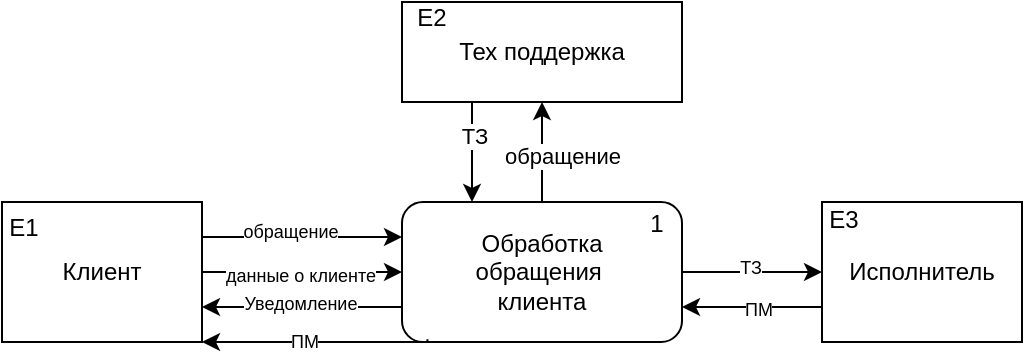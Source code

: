 <mxfile version="26.0.10" pages="8">
  <diagram id="yuFHp9OSP1fffrVb1BsY" name="AS IS">
    <mxGraphModel dx="977" dy="608" grid="1" gridSize="10" guides="1" tooltips="1" connect="1" arrows="1" fold="1" page="1" pageScale="1" pageWidth="827" pageHeight="1169" math="0" shadow="0">
      <root>
        <mxCell id="0" />
        <mxCell id="1" parent="0" />
        <mxCell id="nLme78ujnRbnWH6pJYhi-1" value="" style="group" parent="1" vertex="1" connectable="0">
          <mxGeometry x="280" y="130" width="140" height="70" as="geometry" />
        </mxCell>
        <mxCell id="nLme78ujnRbnWH6pJYhi-2" value="&lt;span style=&quot;background-color: rgb(255, 255, 255);&quot;&gt;Обработка&lt;/span&gt;&lt;br style=&quot;background-color: rgb(255, 255, 255);&quot;&gt;&lt;span style=&quot;background-color: rgb(255, 255, 255);&quot;&gt;обращения&amp;nbsp;&lt;/span&gt;&lt;br style=&quot;background-color: rgb(255, 255, 255);&quot;&gt;&lt;span style=&quot;background-color: rgb(255, 255, 255);&quot;&gt;клиента&lt;/span&gt;" style="rounded=1;whiteSpace=wrap;html=1;" parent="nLme78ujnRbnWH6pJYhi-1" vertex="1">
          <mxGeometry width="140" height="70" as="geometry" />
        </mxCell>
        <mxCell id="nLme78ujnRbnWH6pJYhi-3" value="1" style="text;html=1;align=center;verticalAlign=middle;whiteSpace=wrap;rounded=0;" parent="nLme78ujnRbnWH6pJYhi-1" vertex="1">
          <mxGeometry x="115.5" y="4.667" width="23.333" height="11.667" as="geometry" />
        </mxCell>
        <mxCell id="nLme78ujnRbnWH6pJYhi-4" value="" style="group" parent="1" vertex="1" connectable="0">
          <mxGeometry x="490" y="130" width="100" height="70" as="geometry" />
        </mxCell>
        <mxCell id="nLme78ujnRbnWH6pJYhi-5" value="Исполнитель" style="html=1;dashed=0;whiteSpace=wrap;" parent="nLme78ujnRbnWH6pJYhi-4" vertex="1">
          <mxGeometry width="100" height="70" as="geometry" />
        </mxCell>
        <mxCell id="nLme78ujnRbnWH6pJYhi-6" value="Е3" style="text;html=1;align=center;verticalAlign=middle;whiteSpace=wrap;rounded=0;" parent="nLme78ujnRbnWH6pJYhi-4" vertex="1">
          <mxGeometry x="1" y="3.5" width="20" height="11.667" as="geometry" />
        </mxCell>
        <mxCell id="nLme78ujnRbnWH6pJYhi-7" style="edgeStyle=orthogonalEdgeStyle;rounded=0;orthogonalLoop=1;jettySize=auto;html=1;entryX=0;entryY=0.5;entryDx=0;entryDy=0;fontSize=9;" parent="1" source="nLme78ujnRbnWH6pJYhi-2" target="nLme78ujnRbnWH6pJYhi-5" edge="1">
          <mxGeometry relative="1" as="geometry" />
        </mxCell>
        <mxCell id="nLme78ujnRbnWH6pJYhi-10" value="ТЗ" style="edgeLabel;html=1;align=center;verticalAlign=middle;resizable=0;points=[];fontSize=9;" parent="nLme78ujnRbnWH6pJYhi-7" vertex="1" connectable="0">
          <mxGeometry x="-0.314" y="3" relative="1" as="geometry">
            <mxPoint x="10" y="1" as="offset" />
          </mxGeometry>
        </mxCell>
        <mxCell id="nLme78ujnRbnWH6pJYhi-9" style="edgeStyle=orthogonalEdgeStyle;rounded=0;orthogonalLoop=1;jettySize=auto;html=1;exitX=0;exitY=0.75;exitDx=0;exitDy=0;entryX=1;entryY=0.75;entryDx=0;entryDy=0;fontSize=9;" parent="1" source="nLme78ujnRbnWH6pJYhi-5" target="nLme78ujnRbnWH6pJYhi-2" edge="1">
          <mxGeometry relative="1" as="geometry" />
        </mxCell>
        <mxCell id="nLme78ujnRbnWH6pJYhi-11" value="ПМ" style="edgeLabel;html=1;align=center;verticalAlign=middle;resizable=0;points=[];fontSize=9;" parent="nLme78ujnRbnWH6pJYhi-9" vertex="1" connectable="0">
          <mxGeometry x="-0.171" y="3" relative="1" as="geometry">
            <mxPoint x="-3" y="-2" as="offset" />
          </mxGeometry>
        </mxCell>
        <mxCell id="nLme78ujnRbnWH6pJYhi-12" value="" style="group" parent="1" vertex="1" connectable="0">
          <mxGeometry x="80" y="130" width="100" height="80" as="geometry" />
        </mxCell>
        <mxCell id="nLme78ujnRbnWH6pJYhi-13" value="Клиент" style="html=1;dashed=0;whiteSpace=wrap;" parent="nLme78ujnRbnWH6pJYhi-12" vertex="1">
          <mxGeometry width="100" height="70" as="geometry" />
        </mxCell>
        <mxCell id="nLme78ujnRbnWH6pJYhi-14" value="Е1" style="text;html=1;align=center;verticalAlign=middle;whiteSpace=wrap;rounded=0;" parent="nLme78ujnRbnWH6pJYhi-12" vertex="1">
          <mxGeometry x="1" y="4.8" width="20" height="16" as="geometry" />
        </mxCell>
        <mxCell id="nLme78ujnRbnWH6pJYhi-16" style="edgeStyle=orthogonalEdgeStyle;rounded=0;orthogonalLoop=1;jettySize=auto;html=1;exitX=0.5;exitY=1;exitDx=0;exitDy=0;" parent="nLme78ujnRbnWH6pJYhi-12" source="nLme78ujnRbnWH6pJYhi-13" target="nLme78ujnRbnWH6pJYhi-13" edge="1">
          <mxGeometry relative="1" as="geometry" />
        </mxCell>
        <mxCell id="nLme78ujnRbnWH6pJYhi-17" style="edgeStyle=orthogonalEdgeStyle;rounded=0;orthogonalLoop=1;jettySize=auto;html=1;exitX=1;exitY=0.25;exitDx=0;exitDy=0;entryX=0;entryY=0.25;entryDx=0;entryDy=0;" parent="1" source="nLme78ujnRbnWH6pJYhi-13" target="nLme78ujnRbnWH6pJYhi-2" edge="1">
          <mxGeometry relative="1" as="geometry" />
        </mxCell>
        <mxCell id="nLme78ujnRbnWH6pJYhi-22" value="обращение" style="edgeLabel;html=1;align=center;verticalAlign=middle;resizable=0;points=[];fontSize=9;" parent="nLme78ujnRbnWH6pJYhi-17" vertex="1" connectable="0">
          <mxGeometry x="-0.126" y="3" relative="1" as="geometry">
            <mxPoint as="offset" />
          </mxGeometry>
        </mxCell>
        <mxCell id="nLme78ujnRbnWH6pJYhi-19" style="edgeStyle=orthogonalEdgeStyle;rounded=0;orthogonalLoop=1;jettySize=auto;html=1;exitX=1;exitY=0.5;exitDx=0;exitDy=0;entryX=0;entryY=0.5;entryDx=0;entryDy=0;" parent="1" source="nLme78ujnRbnWH6pJYhi-13" target="nLme78ujnRbnWH6pJYhi-2" edge="1">
          <mxGeometry relative="1" as="geometry" />
        </mxCell>
        <mxCell id="nLme78ujnRbnWH6pJYhi-23" value="данные о клиенте" style="edgeLabel;html=1;align=center;verticalAlign=middle;resizable=0;points=[];fontSize=9;" parent="nLme78ujnRbnWH6pJYhi-19" vertex="1" connectable="0">
          <mxGeometry x="-0.374" y="-2" relative="1" as="geometry">
            <mxPoint x="17" as="offset" />
          </mxGeometry>
        </mxCell>
        <mxCell id="nLme78ujnRbnWH6pJYhi-20" style="edgeStyle=orthogonalEdgeStyle;rounded=0;orthogonalLoop=1;jettySize=auto;html=1;exitX=0;exitY=0.75;exitDx=0;exitDy=0;entryX=1;entryY=0.75;entryDx=0;entryDy=0;" parent="1" source="nLme78ujnRbnWH6pJYhi-2" target="nLme78ujnRbnWH6pJYhi-13" edge="1">
          <mxGeometry relative="1" as="geometry" />
        </mxCell>
        <mxCell id="nLme78ujnRbnWH6pJYhi-33" value="Уведомление" style="edgeLabel;html=1;align=center;verticalAlign=middle;resizable=0;points=[];fontSize=9;" parent="nLme78ujnRbnWH6pJYhi-20" vertex="1" connectable="0">
          <mxGeometry x="0.029" y="-2" relative="1" as="geometry">
            <mxPoint as="offset" />
          </mxGeometry>
        </mxCell>
        <mxCell id="nLme78ujnRbnWH6pJYhi-21" style="edgeStyle=orthogonalEdgeStyle;rounded=0;orthogonalLoop=1;jettySize=auto;html=1;exitX=0.091;exitY=0.981;exitDx=0;exitDy=0;entryX=1;entryY=1;entryDx=0;entryDy=0;exitPerimeter=0;" parent="1" source="nLme78ujnRbnWH6pJYhi-2" target="nLme78ujnRbnWH6pJYhi-13" edge="1">
          <mxGeometry relative="1" as="geometry">
            <Array as="points">
              <mxPoint x="293" y="200" />
            </Array>
          </mxGeometry>
        </mxCell>
        <mxCell id="nLme78ujnRbnWH6pJYhi-34" value="ПМ" style="edgeLabel;html=1;align=center;verticalAlign=middle;resizable=0;points=[];fontSize=9;" parent="nLme78ujnRbnWH6pJYhi-21" vertex="1" connectable="0">
          <mxGeometry x="0.108" y="2" relative="1" as="geometry">
            <mxPoint y="-2" as="offset" />
          </mxGeometry>
        </mxCell>
        <mxCell id="nLme78ujnRbnWH6pJYhi-24" value="" style="group" parent="1" vertex="1" connectable="0">
          <mxGeometry x="280" y="30" width="140" height="50" as="geometry" />
        </mxCell>
        <mxCell id="nLme78ujnRbnWH6pJYhi-25" value="Тех поддержка" style="html=1;dashed=0;whiteSpace=wrap;" parent="nLme78ujnRbnWH6pJYhi-24" vertex="1">
          <mxGeometry width="140.0" height="50" as="geometry" />
        </mxCell>
        <mxCell id="nLme78ujnRbnWH6pJYhi-26" value="Е2" style="text;html=1;align=center;verticalAlign=middle;whiteSpace=wrap;rounded=0;" parent="nLme78ujnRbnWH6pJYhi-24" vertex="1">
          <mxGeometry x="1.4" y="3" width="28.0" height="10" as="geometry" />
        </mxCell>
        <mxCell id="nLme78ujnRbnWH6pJYhi-27" style="edgeStyle=orthogonalEdgeStyle;rounded=0;orthogonalLoop=1;jettySize=auto;html=1;exitX=0.25;exitY=1;exitDx=0;exitDy=0;entryX=0.25;entryY=0;entryDx=0;entryDy=0;" parent="1" source="nLme78ujnRbnWH6pJYhi-25" target="nLme78ujnRbnWH6pJYhi-2" edge="1">
          <mxGeometry relative="1" as="geometry" />
        </mxCell>
        <mxCell id="nLme78ujnRbnWH6pJYhi-29" value="ТЗ" style="edgeLabel;html=1;align=center;verticalAlign=middle;resizable=0;points=[];" parent="nLme78ujnRbnWH6pJYhi-27" vertex="1" connectable="0">
          <mxGeometry x="-0.336" y="1" relative="1" as="geometry">
            <mxPoint as="offset" />
          </mxGeometry>
        </mxCell>
        <mxCell id="nLme78ujnRbnWH6pJYhi-28" style="edgeStyle=orthogonalEdgeStyle;rounded=0;orthogonalLoop=1;jettySize=auto;html=1;exitX=0.5;exitY=0;exitDx=0;exitDy=0;entryX=0.5;entryY=1;entryDx=0;entryDy=0;" parent="1" source="nLme78ujnRbnWH6pJYhi-2" target="nLme78ujnRbnWH6pJYhi-25" edge="1">
          <mxGeometry relative="1" as="geometry" />
        </mxCell>
        <mxCell id="nLme78ujnRbnWH6pJYhi-30" value="обращение" style="edgeLabel;html=1;align=center;verticalAlign=middle;resizable=0;points=[];" parent="nLme78ujnRbnWH6pJYhi-28" vertex="1" connectable="0">
          <mxGeometry x="-0.064" relative="1" as="geometry">
            <mxPoint x="10" as="offset" />
          </mxGeometry>
        </mxCell>
      </root>
    </mxGraphModel>
  </diagram>
  <diagram name="декомпозиция AS IS" id="jgMzz6olf2jLZEFBH5ND">
    <mxGraphModel dx="930" dy="579" grid="1" gridSize="10" guides="1" tooltips="1" connect="1" arrows="1" fold="1" page="1" pageScale="1" pageWidth="827" pageHeight="1169" math="0" shadow="0">
      <root>
        <mxCell id="0" />
        <mxCell id="1" parent="0" />
        <mxCell id="mBDCCcmtrXDYQbuCWVLs-4" value="" style="endArrow=classic;html=1;rounded=0;exitX=1;exitY=0.5;exitDx=0;exitDy=0;entryX=0;entryY=0.75;entryDx=0;entryDy=0;" parent="1" target="mBDCCcmtrXDYQbuCWVLs-7" edge="1">
          <mxGeometry width="50" height="50" relative="1" as="geometry">
            <mxPoint x="150" y="105" as="sourcePoint" />
            <mxPoint x="240" y="102.5" as="targetPoint" />
          </mxGeometry>
        </mxCell>
        <mxCell id="mBDCCcmtrXDYQbuCWVLs-5" value="обращение" style="edgeLabel;html=1;align=center;verticalAlign=middle;resizable=0;points=[];fontSize=9;" parent="mBDCCcmtrXDYQbuCWVLs-4" vertex="1" connectable="0">
          <mxGeometry x="-0.3" y="-2" relative="1" as="geometry">
            <mxPoint x="9" y="-1" as="offset" />
          </mxGeometry>
        </mxCell>
        <mxCell id="mBDCCcmtrXDYQbuCWVLs-3" value="" style="endArrow=classic;html=1;rounded=0;exitX=1;exitY=0.25;exitDx=0;exitDy=0;entryX=-0.01;entryY=0.179;entryDx=0;entryDy=0;entryPerimeter=0;" parent="1" source="BnVpLqMBDy6rWNfeqESE-5" target="mBDCCcmtrXDYQbuCWVLs-7" edge="1">
          <mxGeometry width="50" height="50" relative="1" as="geometry">
            <mxPoint x="160" y="82.5" as="sourcePoint" />
            <mxPoint x="240" y="81.5" as="targetPoint" />
          </mxGeometry>
        </mxCell>
        <mxCell id="mBDCCcmtrXDYQbuCWVLs-6" value="Данные о&lt;br&gt;клиенте" style="edgeLabel;html=1;align=center;verticalAlign=middle;resizable=0;points=[];fontSize=9;" parent="mBDCCcmtrXDYQbuCWVLs-3" vertex="1" connectable="0">
          <mxGeometry x="-0.275" y="3" relative="1" as="geometry">
            <mxPoint x="7" y="1" as="offset" />
          </mxGeometry>
        </mxCell>
        <mxCell id="BnVpLqMBDy6rWNfeqESE-4" value="" style="group" parent="1" vertex="1" connectable="0">
          <mxGeometry x="50" y="60" width="100" height="65" as="geometry" />
        </mxCell>
        <mxCell id="BnVpLqMBDy6rWNfeqESE-5" value="Клиент" style="html=1;dashed=0;whiteSpace=wrap;" parent="BnVpLqMBDy6rWNfeqESE-4" vertex="1">
          <mxGeometry width="100" height="65" as="geometry" />
        </mxCell>
        <mxCell id="BnVpLqMBDy6rWNfeqESE-6" value="Е1" style="text;html=1;align=center;verticalAlign=middle;whiteSpace=wrap;rounded=0;" parent="BnVpLqMBDy6rWNfeqESE-4" vertex="1">
          <mxGeometry x="1" y="3.9" width="20" height="13" as="geometry" />
        </mxCell>
        <mxCell id="VkxX3-nq8TyR26TCGK2I-2" value="" style="group" parent="1" vertex="1" connectable="0">
          <mxGeometry x="250" y="66.25" width="110" height="52.5" as="geometry" />
        </mxCell>
        <mxCell id="mBDCCcmtrXDYQbuCWVLs-7" value="Обработка&amp;nbsp;&lt;br&gt;обращений" style="rounded=1;whiteSpace=wrap;html=1;" parent="VkxX3-nq8TyR26TCGK2I-2" vertex="1">
          <mxGeometry width="110" height="52.5" as="geometry" />
        </mxCell>
        <mxCell id="BnVpLqMBDy6rWNfeqESE-7" value="1" style="text;html=1;align=center;verticalAlign=middle;whiteSpace=wrap;rounded=0;" parent="VkxX3-nq8TyR26TCGK2I-2" vertex="1">
          <mxGeometry x="90.75" y="3.5" width="18.333" height="8.75" as="geometry" />
        </mxCell>
        <mxCell id="VkxX3-nq8TyR26TCGK2I-3" value="" style="group" parent="1" vertex="1" connectable="0">
          <mxGeometry x="255" y="230" width="110" height="50" as="geometry" />
        </mxCell>
        <mxCell id="VkxX3-nq8TyR26TCGK2I-4" value="&lt;span style=&quot;background-color: rgb(255, 255, 255);&quot;&gt;Распределения&lt;/span&gt;&lt;br style=&quot;background-color: rgb(255, 255, 255);&quot;&gt;&lt;span style=&quot;background-color: rgb(255, 255, 255);&quot;&gt;обращения&lt;/span&gt;" style="rounded=1;whiteSpace=wrap;html=1;" parent="VkxX3-nq8TyR26TCGK2I-3" vertex="1">
          <mxGeometry width="110" height="50" as="geometry" />
        </mxCell>
        <mxCell id="VkxX3-nq8TyR26TCGK2I-5" value="2" style="text;html=1;align=center;verticalAlign=middle;whiteSpace=wrap;rounded=0;" parent="VkxX3-nq8TyR26TCGK2I-3" vertex="1">
          <mxGeometry x="90.75" y="3.333" width="18.333" height="8.333" as="geometry" />
        </mxCell>
        <mxCell id="VkxX3-nq8TyR26TCGK2I-6" value="" style="group" parent="1" vertex="1" connectable="0">
          <mxGeometry x="250" y="350" width="120" height="70" as="geometry" />
        </mxCell>
        <mxCell id="VkxX3-nq8TyR26TCGK2I-7" value="&lt;span style=&quot;background-color: rgb(255, 255, 255);&quot;&gt;Выполнения&lt;/span&gt;&lt;br style=&quot;background-color: rgb(255, 255, 255);&quot;&gt;&lt;span style=&quot;background-color: rgb(255, 255, 255);&quot;&gt;обращения&lt;/span&gt;" style="rounded=1;whiteSpace=wrap;html=1;" parent="VkxX3-nq8TyR26TCGK2I-6" vertex="1">
          <mxGeometry width="120" height="70" as="geometry" />
        </mxCell>
        <mxCell id="VkxX3-nq8TyR26TCGK2I-8" value="3" style="text;html=1;align=center;verticalAlign=middle;whiteSpace=wrap;rounded=0;" parent="VkxX3-nq8TyR26TCGK2I-6" vertex="1">
          <mxGeometry x="99" y="4" width="20" height="10" as="geometry" />
        </mxCell>
        <mxCell id="VkxX3-nq8TyR26TCGK2I-10" value="" style="group" parent="1" vertex="1" connectable="0">
          <mxGeometry x="250" y="460" width="100" height="50" as="geometry" />
        </mxCell>
        <mxCell id="VkxX3-nq8TyR26TCGK2I-11" value="&lt;span style=&quot;background-color: rgb(255, 255, 255);&quot;&gt;Оповещение&lt;/span&gt;" style="rounded=1;whiteSpace=wrap;html=1;" parent="VkxX3-nq8TyR26TCGK2I-10" vertex="1">
          <mxGeometry width="100" height="50" as="geometry" />
        </mxCell>
        <mxCell id="VkxX3-nq8TyR26TCGK2I-12" value="4" style="text;html=1;align=center;verticalAlign=middle;whiteSpace=wrap;rounded=0;" parent="VkxX3-nq8TyR26TCGK2I-10" vertex="1">
          <mxGeometry x="82.5" y="3.333" width="16.667" height="8.333" as="geometry" />
        </mxCell>
        <mxCell id="VkxX3-nq8TyR26TCGK2I-13" style="edgeStyle=orthogonalEdgeStyle;rounded=0;orthogonalLoop=1;jettySize=auto;html=1;entryX=0.109;entryY=1.028;entryDx=0;entryDy=0;entryPerimeter=0;" parent="1" source="VkxX3-nq8TyR26TCGK2I-11" target="BnVpLqMBDy6rWNfeqESE-5" edge="1">
          <mxGeometry relative="1" as="geometry">
            <mxPoint x="50" y="270" as="targetPoint" />
            <Array as="points">
              <mxPoint x="60" y="480" />
              <mxPoint x="60" y="270" />
              <mxPoint x="61" y="270" />
            </Array>
          </mxGeometry>
        </mxCell>
        <mxCell id="VkxX3-nq8TyR26TCGK2I-14" value="Уведомление" style="edgeLabel;html=1;align=center;verticalAlign=middle;resizable=0;points=[];fontSize=9;" parent="VkxX3-nq8TyR26TCGK2I-13" vertex="1" connectable="0">
          <mxGeometry x="0.172" y="-4" relative="1" as="geometry">
            <mxPoint as="offset" />
          </mxGeometry>
        </mxCell>
        <mxCell id="vmv4RQtA2IhBP6qS8-SP-15" value="" style="group" parent="1" vertex="1" connectable="0">
          <mxGeometry x="255" y="150" width="100" height="30" as="geometry" />
        </mxCell>
        <mxCell id="Gwz2AhrhDXhZLsGRXz8g-1" value="D1" style="html=1;dashed=0;whiteSpace=wrap;shape=mxgraph.dfd.dataStoreID;align=left;spacingLeft=3;points=[[0,0],[0.5,0],[1,0],[0,0.5],[1,0.5],[0,1],[0.5,1],[1,1]];" parent="vmv4RQtA2IhBP6qS8-SP-15" vertex="1">
          <mxGeometry y="5" width="100" height="30" as="geometry" />
        </mxCell>
        <mxCell id="vmv4RQtA2IhBP6qS8-SP-14" value="Обращения" style="text;html=1;align=center;verticalAlign=middle;whiteSpace=wrap;rounded=0;" parent="vmv4RQtA2IhBP6qS8-SP-15" vertex="1">
          <mxGeometry x="40" y="5" width="50" height="20" as="geometry" />
        </mxCell>
        <mxCell id="b0Xx3AtlvpZaK0S-1hgN-1" value="" style="group" parent="1" vertex="1" connectable="0">
          <mxGeometry x="490" y="350" width="90" height="50" as="geometry" />
        </mxCell>
        <mxCell id="b0Xx3AtlvpZaK0S-1hgN-2" value="Исполнитель" style="html=1;dashed=0;whiteSpace=wrap;" parent="b0Xx3AtlvpZaK0S-1hgN-1" vertex="1">
          <mxGeometry width="90" height="50" as="geometry" />
        </mxCell>
        <mxCell id="b0Xx3AtlvpZaK0S-1hgN-3" value="Е3" style="text;html=1;align=center;verticalAlign=middle;whiteSpace=wrap;rounded=0;" parent="b0Xx3AtlvpZaK0S-1hgN-1" vertex="1">
          <mxGeometry x="0.9" y="2.5" width="18" height="8.333" as="geometry" />
        </mxCell>
        <mxCell id="b0Xx3AtlvpZaK0S-1hgN-12" style="edgeStyle=orthogonalEdgeStyle;rounded=0;orthogonalLoop=1;jettySize=auto;html=1;entryX=0.75;entryY=1;entryDx=0;entryDy=0;" parent="1" source="VkxX3-nq8TyR26TCGK2I-7" target="BnVpLqMBDy6rWNfeqESE-5" edge="1">
          <mxGeometry relative="1" as="geometry">
            <mxPoint x="90" y="190" as="targetPoint" />
            <Array as="points">
              <mxPoint x="125" y="370" />
            </Array>
          </mxGeometry>
        </mxCell>
        <mxCell id="b0Xx3AtlvpZaK0S-1hgN-14" value="ПМ" style="edgeLabel;html=1;align=center;verticalAlign=middle;resizable=0;points=[];" parent="b0Xx3AtlvpZaK0S-1hgN-12" vertex="1" connectable="0">
          <mxGeometry x="-0.424" y="-1" relative="1" as="geometry">
            <mxPoint as="offset" />
          </mxGeometry>
        </mxCell>
        <mxCell id="b0Xx3AtlvpZaK0S-1hgN-19" value="" style="group" parent="1" vertex="1" connectable="0">
          <mxGeometry x="460" y="429.17" width="80" height="42.5" as="geometry" />
        </mxCell>
        <mxCell id="b0Xx3AtlvpZaK0S-1hgN-20" value="" style="group" parent="b0Xx3AtlvpZaK0S-1hgN-19" vertex="1" connectable="0">
          <mxGeometry width="80" height="42.5" as="geometry" />
        </mxCell>
        <mxCell id="b0Xx3AtlvpZaK0S-1hgN-21" value="Тех поддержка" style="html=1;dashed=0;whiteSpace=wrap;" parent="b0Xx3AtlvpZaK0S-1hgN-20" vertex="1">
          <mxGeometry x="10" width="70" height="40" as="geometry" />
        </mxCell>
        <mxCell id="b0Xx3AtlvpZaK0S-1hgN-22" value="Е2" style="text;html=1;align=center;verticalAlign=middle;whiteSpace=wrap;rounded=0;" parent="b0Xx3AtlvpZaK0S-1hgN-20" vertex="1">
          <mxGeometry x="11.8" y="2.55" width="16" height="8.5" as="geometry" />
        </mxCell>
        <mxCell id="b0Xx3AtlvpZaK0S-1hgN-23" style="edgeStyle=orthogonalEdgeStyle;rounded=0;orthogonalLoop=1;jettySize=auto;html=1;entryX=0;entryY=0.5;entryDx=0;entryDy=0;" parent="1" source="VkxX3-nq8TyR26TCGK2I-7" target="b0Xx3AtlvpZaK0S-1hgN-21" edge="1">
          <mxGeometry relative="1" as="geometry">
            <mxPoint x="480" y="450" as="targetPoint" />
            <Array as="points">
              <mxPoint x="300" y="450" />
            </Array>
          </mxGeometry>
        </mxCell>
        <mxCell id="Ksd5cOflbBoZxAIXK9I4-9" value="&lt;font style=&quot;color: rgb(0, 0, 0);&quot;&gt;Завершение&lt;br&gt;работ&lt;/font&gt;" style="edgeLabel;html=1;align=center;verticalAlign=middle;resizable=0;points=[];fontColor=#FF3333;" parent="b0Xx3AtlvpZaK0S-1hgN-23" vertex="1" connectable="0">
          <mxGeometry x="0.144" relative="1" as="geometry">
            <mxPoint as="offset" />
          </mxGeometry>
        </mxCell>
        <mxCell id="Ksd5cOflbBoZxAIXK9I4-6" style="edgeStyle=orthogonalEdgeStyle;rounded=0;orthogonalLoop=1;jettySize=auto;html=1;exitX=0.5;exitY=1;exitDx=0;exitDy=0;entryX=1;entryY=0.5;entryDx=0;entryDy=0;" parent="1" source="b0Xx3AtlvpZaK0S-1hgN-21" target="VkxX3-nq8TyR26TCGK2I-11" edge="1">
          <mxGeometry relative="1" as="geometry" />
        </mxCell>
        <mxCell id="Ksd5cOflbBoZxAIXK9I4-7" value="Сообщение&lt;br&gt;Клиенту" style="edgeLabel;html=1;align=center;verticalAlign=middle;resizable=0;points=[];fontSize=9;" parent="Ksd5cOflbBoZxAIXK9I4-6" vertex="1" connectable="0">
          <mxGeometry x="0.071" relative="1" as="geometry">
            <mxPoint as="offset" />
          </mxGeometry>
        </mxCell>
        <mxCell id="iV6hx_BpNf0MHb6LXjf--2" style="edgeStyle=orthogonalEdgeStyle;rounded=0;orthogonalLoop=1;jettySize=auto;html=1;entryX=0.5;entryY=0;entryDx=0;entryDy=0;exitX=0.555;exitY=0.998;exitDx=0;exitDy=0;exitPerimeter=0;" parent="1" source="Gwz2AhrhDXhZLsGRXz8g-1" target="VkxX3-nq8TyR26TCGK2I-4" edge="1">
          <mxGeometry relative="1" as="geometry">
            <mxPoint x="310" y="200" as="sourcePoint" />
          </mxGeometry>
        </mxCell>
        <mxCell id="gm3NrKbeL-20PIoo7dfq-1" value="&lt;span style=&quot;text-wrap-mode: wrap; background-color: rgb(251, 251, 251);&quot;&gt;Данные о обращения&lt;/span&gt;" style="edgeLabel;html=1;align=center;verticalAlign=middle;resizable=0;points=[];fontSize=9;" parent="iV6hx_BpNf0MHb6LXjf--2" vertex="1" connectable="0">
          <mxGeometry x="-0.347" y="2" relative="1" as="geometry">
            <mxPoint as="offset" />
          </mxGeometry>
        </mxCell>
        <mxCell id="iV6hx_BpNf0MHb6LXjf--3" style="edgeStyle=orthogonalEdgeStyle;rounded=0;orthogonalLoop=1;jettySize=auto;html=1;entryX=0.5;entryY=0;entryDx=0;entryDy=0;" parent="1" edge="1">
          <mxGeometry relative="1" as="geometry">
            <mxPoint x="334" y="280" as="sourcePoint" />
            <mxPoint x="334" y="350" as="targetPoint" />
          </mxGeometry>
        </mxCell>
        <mxCell id="iV6hx_BpNf0MHb6LXjf--4" value="ТЗ" style="edgeLabel;html=1;align=center;verticalAlign=middle;resizable=0;points=[];" parent="iV6hx_BpNf0MHb6LXjf--3" vertex="1" connectable="0">
          <mxGeometry x="-0.071" y="2" relative="1" as="geometry">
            <mxPoint as="offset" />
          </mxGeometry>
        </mxCell>
        <mxCell id="iV6hx_BpNf0MHb6LXjf--8" style="edgeStyle=orthogonalEdgeStyle;rounded=0;orthogonalLoop=1;jettySize=auto;html=1;" parent="1" source="VkxX3-nq8TyR26TCGK2I-7" edge="1">
          <mxGeometry relative="1" as="geometry">
            <mxPoint x="255" y="170" as="targetPoint" />
            <Array as="points">
              <mxPoint x="210" y="350" />
              <mxPoint x="210" y="170" />
              <mxPoint x="255" y="170" />
            </Array>
          </mxGeometry>
        </mxCell>
        <mxCell id="iV6hx_BpNf0MHb6LXjf--9" value="Смена&amp;nbsp;&lt;br&gt;статуса" style="edgeLabel;html=1;align=center;verticalAlign=middle;resizable=0;points=[];" parent="iV6hx_BpNf0MHb6LXjf--8" vertex="1" connectable="0">
          <mxGeometry x="-0.07" y="-2" relative="1" as="geometry">
            <mxPoint as="offset" />
          </mxGeometry>
        </mxCell>
        <mxCell id="ol0s2Zcjhh9Ue5mnE4Wr-1" style="edgeStyle=orthogonalEdgeStyle;rounded=0;orthogonalLoop=1;jettySize=auto;html=1;entryX=0.5;entryY=0;entryDx=0;entryDy=0;" parent="1" source="mBDCCcmtrXDYQbuCWVLs-7" target="Gwz2AhrhDXhZLsGRXz8g-1" edge="1">
          <mxGeometry relative="1" as="geometry" />
        </mxCell>
        <mxCell id="ol0s2Zcjhh9Ue5mnE4Wr-2" value="&lt;span style=&quot;font-size: 9px; text-wrap-mode: wrap; background-color: rgb(251, 251, 251);&quot;&gt;Данные о обращения&lt;/span&gt;" style="edgeLabel;html=1;align=center;verticalAlign=middle;resizable=0;points=[];" parent="ol0s2Zcjhh9Ue5mnE4Wr-1" vertex="1" connectable="0">
          <mxGeometry x="-0.671" relative="1" as="geometry">
            <mxPoint y="9" as="offset" />
          </mxGeometry>
        </mxCell>
        <mxCell id="Mb2tMocg_w37pkCAtzsw-1" value="" style="group" parent="1" vertex="1" connectable="0">
          <mxGeometry x="440" y="68.75" width="130" height="51.25" as="geometry" />
        </mxCell>
        <mxCell id="Mb2tMocg_w37pkCAtzsw-2" value="Тех поддержка" style="html=1;dashed=0;whiteSpace=wrap;" parent="Mb2tMocg_w37pkCAtzsw-1" vertex="1">
          <mxGeometry width="130.0" height="51.25" as="geometry" />
        </mxCell>
        <mxCell id="Mb2tMocg_w37pkCAtzsw-3" value="Е2" style="text;html=1;align=center;verticalAlign=middle;whiteSpace=wrap;rounded=0;" parent="Mb2tMocg_w37pkCAtzsw-1" vertex="1">
          <mxGeometry x="1.3" y="3.075" width="26.0" height="10.25" as="geometry" />
        </mxCell>
        <mxCell id="Mb2tMocg_w37pkCAtzsw-4" style="edgeStyle=orthogonalEdgeStyle;rounded=0;orthogonalLoop=1;jettySize=auto;html=1;exitX=1;exitY=0.25;exitDx=0;exitDy=0;entryX=0;entryY=0.25;entryDx=0;entryDy=0;" parent="1" source="mBDCCcmtrXDYQbuCWVLs-7" target="Mb2tMocg_w37pkCAtzsw-2" edge="1">
          <mxGeometry relative="1" as="geometry" />
        </mxCell>
        <mxCell id="Mb2tMocg_w37pkCAtzsw-7" value="&lt;span style=&quot;font-size: 9px;&quot;&gt;обращение&lt;/span&gt;" style="edgeLabel;html=1;align=center;verticalAlign=middle;resizable=0;points=[];" parent="Mb2tMocg_w37pkCAtzsw-4" vertex="1" connectable="0">
          <mxGeometry x="-0.233" relative="1" as="geometry">
            <mxPoint as="offset" />
          </mxGeometry>
        </mxCell>
        <mxCell id="Mb2tMocg_w37pkCAtzsw-8" style="edgeStyle=orthogonalEdgeStyle;rounded=0;orthogonalLoop=1;jettySize=auto;html=1;exitX=0;exitY=0.75;exitDx=0;exitDy=0;entryX=1;entryY=0.75;entryDx=0;entryDy=0;" parent="1" source="Mb2tMocg_w37pkCAtzsw-2" target="mBDCCcmtrXDYQbuCWVLs-7" edge="1">
          <mxGeometry relative="1" as="geometry" />
        </mxCell>
        <mxCell id="Mb2tMocg_w37pkCAtzsw-10" value="&lt;span style=&quot;font-size: 9px; text-wrap-mode: wrap; background-color: rgb(251, 251, 251);&quot;&gt;Данные о обращения&lt;/span&gt;" style="edgeLabel;html=1;align=center;verticalAlign=middle;resizable=0;points=[];" parent="Mb2tMocg_w37pkCAtzsw-8" vertex="1" connectable="0">
          <mxGeometry x="-0.012" y="1" relative="1" as="geometry">
            <mxPoint x="1" y="1" as="offset" />
          </mxGeometry>
        </mxCell>
        <mxCell id="Mb2tMocg_w37pkCAtzsw-11" style="edgeStyle=orthogonalEdgeStyle;rounded=0;orthogonalLoop=1;jettySize=auto;html=1;exitX=1;exitY=1;exitDx=0;exitDy=0;entryX=0.25;entryY=1;entryDx=0;entryDy=0;" parent="1" source="VkxX3-nq8TyR26TCGK2I-5" target="Mb2tMocg_w37pkCAtzsw-2" edge="1">
          <mxGeometry relative="1" as="geometry">
            <Array as="points">
              <mxPoint x="380" y="242" />
              <mxPoint x="475" y="242" />
            </Array>
          </mxGeometry>
        </mxCell>
        <mxCell id="Mb2tMocg_w37pkCAtzsw-13" value="&lt;span style=&quot;font-size: 9px; text-wrap-mode: wrap; background-color: rgb(251, 251, 251);&quot;&gt;Данные о обращения&lt;/span&gt;" style="edgeLabel;html=1;align=center;verticalAlign=middle;resizable=0;points=[];" parent="Mb2tMocg_w37pkCAtzsw-11" vertex="1" connectable="0">
          <mxGeometry x="0.365" y="-1" relative="1" as="geometry">
            <mxPoint as="offset" />
          </mxGeometry>
        </mxCell>
        <mxCell id="Mb2tMocg_w37pkCAtzsw-14" style="edgeStyle=orthogonalEdgeStyle;rounded=0;orthogonalLoop=1;jettySize=auto;html=1;exitX=0.75;exitY=1;exitDx=0;exitDy=0;entryX=1;entryY=0.75;entryDx=0;entryDy=0;" parent="1" source="Mb2tMocg_w37pkCAtzsw-2" target="VkxX3-nq8TyR26TCGK2I-4" edge="1">
          <mxGeometry relative="1" as="geometry">
            <Array as="points">
              <mxPoint x="545" y="268" />
            </Array>
          </mxGeometry>
        </mxCell>
        <mxCell id="Mb2tMocg_w37pkCAtzsw-15" value="Данные о &lt;br&gt;исполнителе" style="edgeLabel;html=1;align=center;verticalAlign=middle;resizable=0;points=[];fontSize=9;" parent="Mb2tMocg_w37pkCAtzsw-14" vertex="1" connectable="0">
          <mxGeometry x="0.056" relative="1" as="geometry">
            <mxPoint x="-69" as="offset" />
          </mxGeometry>
        </mxCell>
        <mxCell id="gwSUcKWiiyee8wRwAGgm-1" style="edgeStyle=orthogonalEdgeStyle;rounded=0;orthogonalLoop=1;jettySize=auto;html=1;entryX=1;entryY=0.5;entryDx=0;entryDy=0;" parent="1" target="VkxX3-nq8TyR26TCGK2I-4" edge="1">
          <mxGeometry relative="1" as="geometry">
            <mxPoint x="520" y="119" as="sourcePoint" />
            <Array as="points">
              <mxPoint x="520" y="119" />
              <mxPoint x="520" y="255" />
            </Array>
          </mxGeometry>
        </mxCell>
        <mxCell id="gwSUcKWiiyee8wRwAGgm-2" value="ТЗ" style="edgeLabel;html=1;align=center;verticalAlign=middle;resizable=0;points=[];fontSize=9;" parent="gwSUcKWiiyee8wRwAGgm-1" vertex="1" connectable="0">
          <mxGeometry x="0.355" y="1" relative="1" as="geometry">
            <mxPoint x="33" y="-1" as="offset" />
          </mxGeometry>
        </mxCell>
        <mxCell id="gwSUcKWiiyee8wRwAGgm-5" style="edgeStyle=orthogonalEdgeStyle;rounded=0;orthogonalLoop=1;jettySize=auto;html=1;exitX=0.25;exitY=1;exitDx=0;exitDy=0;entryX=0.25;entryY=0;entryDx=0;entryDy=0;" parent="1" source="VkxX3-nq8TyR26TCGK2I-4" target="VkxX3-nq8TyR26TCGK2I-7" edge="1">
          <mxGeometry relative="1" as="geometry" />
        </mxCell>
        <mxCell id="gwSUcKWiiyee8wRwAGgm-8" value="Данные о&amp;nbsp;&lt;br&gt;&lt;span&gt;исполнителе&lt;/span&gt;" style="edgeLabel;html=1;align=center;verticalAlign=middle;resizable=0;points=[];fontSize=9;" parent="gwSUcKWiiyee8wRwAGgm-5" vertex="1" connectable="0">
          <mxGeometry x="-0.124" y="1" relative="1" as="geometry">
            <mxPoint as="offset" />
          </mxGeometry>
        </mxCell>
        <mxCell id="gwSUcKWiiyee8wRwAGgm-10" value="Данные&amp;nbsp;&lt;div&gt;О ПМ&lt;/div&gt;" style="edgeStyle=orthogonalEdgeStyle;rounded=0;orthogonalLoop=1;jettySize=auto;html=1;exitX=0;exitY=0.5;exitDx=0;exitDy=0;entryX=1;entryY=0.5;entryDx=0;entryDy=0;fontSize=9;" parent="1" source="b0Xx3AtlvpZaK0S-1hgN-2" target="VkxX3-nq8TyR26TCGK2I-7" edge="1">
          <mxGeometry x="0.091" y="5" relative="1" as="geometry">
            <mxPoint as="offset" />
          </mxGeometry>
        </mxCell>
        <mxCell id="gwSUcKWiiyee8wRwAGgm-11" style="edgeStyle=orthogonalEdgeStyle;rounded=0;orthogonalLoop=1;jettySize=auto;html=1;entryX=0.004;entryY=0.318;entryDx=0;entryDy=0;entryPerimeter=0;" parent="1" source="VkxX3-nq8TyR26TCGK2I-8" target="b0Xx3AtlvpZaK0S-1hgN-2" edge="1">
          <mxGeometry relative="1" as="geometry" />
        </mxCell>
        <mxCell id="gwSUcKWiiyee8wRwAGgm-12" value="ТЗ" style="edgeLabel;html=1;align=center;verticalAlign=middle;resizable=0;points=[];fontSize=9;" parent="gwSUcKWiiyee8wRwAGgm-11" vertex="1" connectable="0">
          <mxGeometry x="0.436" y="-1" relative="1" as="geometry">
            <mxPoint x="-39" y="-10" as="offset" />
          </mxGeometry>
        </mxCell>
      </root>
    </mxGraphModel>
  </diagram>
  <diagram id="gt6oq9KXS0bx-PgQR7Bj" name="to-be">
    <mxGraphModel dx="977" dy="608" grid="1" gridSize="10" guides="1" tooltips="1" connect="1" arrows="1" fold="1" page="1" pageScale="1" pageWidth="827" pageHeight="1169" math="0" shadow="0">
      <root>
        <mxCell id="0" />
        <mxCell id="1" parent="0" />
        <mxCell id="6FPBsvpZa5fGtaYR3F3s-1" value="" style="group" parent="1" vertex="1" connectable="0">
          <mxGeometry x="280" y="130" width="140" height="70" as="geometry" />
        </mxCell>
        <mxCell id="6FPBsvpZa5fGtaYR3F3s-2" value="&lt;span style=&quot;background-color: rgb(255, 255, 255);&quot;&gt;Обработка&lt;/span&gt;&lt;br style=&quot;background-color: rgb(255, 255, 255);&quot;&gt;&lt;span style=&quot;background-color: rgb(255, 255, 255);&quot;&gt;обращения&amp;nbsp;&lt;/span&gt;&lt;br style=&quot;background-color: rgb(255, 255, 255);&quot;&gt;&lt;span style=&quot;background-color: rgb(255, 255, 255);&quot;&gt;клиента&lt;/span&gt;" style="rounded=1;whiteSpace=wrap;html=1;" parent="6FPBsvpZa5fGtaYR3F3s-1" vertex="1">
          <mxGeometry width="140" height="70" as="geometry" />
        </mxCell>
        <mxCell id="6FPBsvpZa5fGtaYR3F3s-3" value="1" style="text;html=1;align=center;verticalAlign=middle;whiteSpace=wrap;rounded=0;" parent="6FPBsvpZa5fGtaYR3F3s-1" vertex="1">
          <mxGeometry x="115.5" y="4.667" width="23.333" height="11.667" as="geometry" />
        </mxCell>
        <mxCell id="6FPBsvpZa5fGtaYR3F3s-4" value="" style="group" parent="1" vertex="1" connectable="0">
          <mxGeometry x="490" y="130" width="100" height="70" as="geometry" />
        </mxCell>
        <mxCell id="6FPBsvpZa5fGtaYR3F3s-5" value="Исполнитель" style="html=1;dashed=0;whiteSpace=wrap;" parent="6FPBsvpZa5fGtaYR3F3s-4" vertex="1">
          <mxGeometry width="100" height="70" as="geometry" />
        </mxCell>
        <mxCell id="6FPBsvpZa5fGtaYR3F3s-6" value="Е3" style="text;html=1;align=center;verticalAlign=middle;whiteSpace=wrap;rounded=0;" parent="6FPBsvpZa5fGtaYR3F3s-4" vertex="1">
          <mxGeometry x="1" y="3.5" width="20" height="11.667" as="geometry" />
        </mxCell>
        <mxCell id="6FPBsvpZa5fGtaYR3F3s-7" style="edgeStyle=orthogonalEdgeStyle;rounded=0;orthogonalLoop=1;jettySize=auto;html=1;entryX=0;entryY=0.5;entryDx=0;entryDy=0;fontSize=9;" parent="1" source="6FPBsvpZa5fGtaYR3F3s-2" target="6FPBsvpZa5fGtaYR3F3s-5" edge="1">
          <mxGeometry relative="1" as="geometry" />
        </mxCell>
        <mxCell id="6FPBsvpZa5fGtaYR3F3s-8" value="ТЗ" style="edgeLabel;html=1;align=center;verticalAlign=middle;resizable=0;points=[];fontSize=9;" parent="6FPBsvpZa5fGtaYR3F3s-7" vertex="1" connectable="0">
          <mxGeometry x="-0.314" y="3" relative="1" as="geometry">
            <mxPoint x="10" y="1" as="offset" />
          </mxGeometry>
        </mxCell>
        <mxCell id="6FPBsvpZa5fGtaYR3F3s-9" style="edgeStyle=orthogonalEdgeStyle;rounded=0;orthogonalLoop=1;jettySize=auto;html=1;exitX=0;exitY=0.75;exitDx=0;exitDy=0;entryX=1;entryY=0.75;entryDx=0;entryDy=0;fontSize=9;" parent="1" source="6FPBsvpZa5fGtaYR3F3s-5" target="6FPBsvpZa5fGtaYR3F3s-2" edge="1">
          <mxGeometry relative="1" as="geometry" />
        </mxCell>
        <mxCell id="6FPBsvpZa5fGtaYR3F3s-10" value="ПМ" style="edgeLabel;html=1;align=center;verticalAlign=middle;resizable=0;points=[];fontSize=9;" parent="6FPBsvpZa5fGtaYR3F3s-9" vertex="1" connectable="0">
          <mxGeometry x="-0.171" y="3" relative="1" as="geometry">
            <mxPoint x="-3" y="-2" as="offset" />
          </mxGeometry>
        </mxCell>
        <mxCell id="6FPBsvpZa5fGtaYR3F3s-11" value="" style="group" parent="1" vertex="1" connectable="0">
          <mxGeometry x="80" y="130" width="100" height="80" as="geometry" />
        </mxCell>
        <mxCell id="6FPBsvpZa5fGtaYR3F3s-12" value="Клиент" style="html=1;dashed=0;whiteSpace=wrap;" parent="6FPBsvpZa5fGtaYR3F3s-11" vertex="1">
          <mxGeometry width="100" height="70" as="geometry" />
        </mxCell>
        <mxCell id="6FPBsvpZa5fGtaYR3F3s-13" value="Е1" style="text;html=1;align=center;verticalAlign=middle;whiteSpace=wrap;rounded=0;" parent="6FPBsvpZa5fGtaYR3F3s-11" vertex="1">
          <mxGeometry x="1" y="4.8" width="20" height="16" as="geometry" />
        </mxCell>
        <mxCell id="6FPBsvpZa5fGtaYR3F3s-14" style="edgeStyle=orthogonalEdgeStyle;rounded=0;orthogonalLoop=1;jettySize=auto;html=1;exitX=0.5;exitY=1;exitDx=0;exitDy=0;" parent="6FPBsvpZa5fGtaYR3F3s-11" source="6FPBsvpZa5fGtaYR3F3s-12" target="6FPBsvpZa5fGtaYR3F3s-12" edge="1">
          <mxGeometry relative="1" as="geometry" />
        </mxCell>
        <mxCell id="6FPBsvpZa5fGtaYR3F3s-15" style="edgeStyle=orthogonalEdgeStyle;rounded=0;orthogonalLoop=1;jettySize=auto;html=1;exitX=1;exitY=0.25;exitDx=0;exitDy=0;entryX=0;entryY=0.25;entryDx=0;entryDy=0;" parent="1" source="6FPBsvpZa5fGtaYR3F3s-12" target="6FPBsvpZa5fGtaYR3F3s-2" edge="1">
          <mxGeometry relative="1" as="geometry" />
        </mxCell>
        <mxCell id="6FPBsvpZa5fGtaYR3F3s-16" value="обращение" style="edgeLabel;html=1;align=center;verticalAlign=middle;resizable=0;points=[];fontSize=9;" parent="6FPBsvpZa5fGtaYR3F3s-15" vertex="1" connectable="0">
          <mxGeometry x="-0.126" y="3" relative="1" as="geometry">
            <mxPoint as="offset" />
          </mxGeometry>
        </mxCell>
        <mxCell id="6FPBsvpZa5fGtaYR3F3s-17" style="edgeStyle=orthogonalEdgeStyle;rounded=0;orthogonalLoop=1;jettySize=auto;html=1;exitX=1;exitY=0.5;exitDx=0;exitDy=0;entryX=0;entryY=0.5;entryDx=0;entryDy=0;" parent="1" edge="1">
          <mxGeometry relative="1" as="geometry">
            <mxPoint x="180" y="163" as="sourcePoint" />
            <mxPoint x="280.0" y="163" as="targetPoint" />
          </mxGeometry>
        </mxCell>
        <mxCell id="6FPBsvpZa5fGtaYR3F3s-18" value="данные о клиенте" style="edgeLabel;html=1;align=center;verticalAlign=middle;resizable=0;points=[];fontSize=9;" parent="6FPBsvpZa5fGtaYR3F3s-17" vertex="1" connectable="0">
          <mxGeometry x="-0.374" y="-2" relative="1" as="geometry">
            <mxPoint x="17" as="offset" />
          </mxGeometry>
        </mxCell>
        <mxCell id="6FPBsvpZa5fGtaYR3F3s-19" style="edgeStyle=orthogonalEdgeStyle;rounded=0;orthogonalLoop=1;jettySize=auto;html=1;exitX=0;exitY=0.75;exitDx=0;exitDy=0;entryX=1;entryY=0.75;entryDx=0;entryDy=0;" parent="1" edge="1">
          <mxGeometry relative="1" as="geometry">
            <mxPoint x="280.0" y="184.5" as="sourcePoint" />
            <mxPoint x="180" y="184.5" as="targetPoint" />
          </mxGeometry>
        </mxCell>
        <mxCell id="6FPBsvpZa5fGtaYR3F3s-20" value="Уведомление" style="edgeLabel;html=1;align=center;verticalAlign=middle;resizable=0;points=[];fontSize=9;" parent="6FPBsvpZa5fGtaYR3F3s-19" vertex="1" connectable="0">
          <mxGeometry x="0.029" y="-2" relative="1" as="geometry">
            <mxPoint as="offset" />
          </mxGeometry>
        </mxCell>
        <mxCell id="6FPBsvpZa5fGtaYR3F3s-21" style="edgeStyle=orthogonalEdgeStyle;rounded=0;orthogonalLoop=1;jettySize=auto;html=1;exitX=0.091;exitY=0.981;exitDx=0;exitDy=0;entryX=1;entryY=1;entryDx=0;entryDy=0;exitPerimeter=0;" parent="1" source="6FPBsvpZa5fGtaYR3F3s-2" target="6FPBsvpZa5fGtaYR3F3s-12" edge="1">
          <mxGeometry relative="1" as="geometry">
            <Array as="points">
              <mxPoint x="293" y="200" />
            </Array>
          </mxGeometry>
        </mxCell>
        <mxCell id="6FPBsvpZa5fGtaYR3F3s-22" value="ПМ" style="edgeLabel;html=1;align=center;verticalAlign=middle;resizable=0;points=[];fontSize=9;" parent="6FPBsvpZa5fGtaYR3F3s-21" vertex="1" connectable="0">
          <mxGeometry x="0.108" y="2" relative="1" as="geometry">
            <mxPoint y="-2" as="offset" />
          </mxGeometry>
        </mxCell>
        <mxCell id="6FPBsvpZa5fGtaYR3F3s-23" value="" style="group" parent="1" vertex="1" connectable="0">
          <mxGeometry x="280" y="30" width="140" height="50" as="geometry" />
        </mxCell>
        <mxCell id="6FPBsvpZa5fGtaYR3F3s-24" value="Тех поддержка" style="html=1;dashed=0;whiteSpace=wrap;" parent="6FPBsvpZa5fGtaYR3F3s-23" vertex="1">
          <mxGeometry width="140.0" height="50" as="geometry" />
        </mxCell>
        <mxCell id="6FPBsvpZa5fGtaYR3F3s-25" value="Е2" style="text;html=1;align=center;verticalAlign=middle;whiteSpace=wrap;rounded=0;" parent="6FPBsvpZa5fGtaYR3F3s-23" vertex="1">
          <mxGeometry x="1.4" y="3" width="28.0" height="10" as="geometry" />
        </mxCell>
        <mxCell id="6FPBsvpZa5fGtaYR3F3s-26" style="edgeStyle=orthogonalEdgeStyle;rounded=0;orthogonalLoop=1;jettySize=auto;html=1;exitX=0.25;exitY=1;exitDx=0;exitDy=0;entryX=0.25;entryY=0;entryDx=0;entryDy=0;" parent="1" source="6FPBsvpZa5fGtaYR3F3s-24" target="6FPBsvpZa5fGtaYR3F3s-2" edge="1">
          <mxGeometry relative="1" as="geometry" />
        </mxCell>
        <mxCell id="6FPBsvpZa5fGtaYR3F3s-27" value="ТЗ" style="edgeLabel;html=1;align=center;verticalAlign=middle;resizable=0;points=[];" parent="6FPBsvpZa5fGtaYR3F3s-26" vertex="1" connectable="0">
          <mxGeometry x="-0.336" y="1" relative="1" as="geometry">
            <mxPoint as="offset" />
          </mxGeometry>
        </mxCell>
        <mxCell id="6FPBsvpZa5fGtaYR3F3s-28" style="edgeStyle=orthogonalEdgeStyle;rounded=0;orthogonalLoop=1;jettySize=auto;html=1;exitX=0.75;exitY=0;exitDx=0;exitDy=0;entryX=0.75;entryY=1;entryDx=0;entryDy=0;" parent="1" source="6FPBsvpZa5fGtaYR3F3s-2" target="6FPBsvpZa5fGtaYR3F3s-24" edge="1">
          <mxGeometry relative="1" as="geometry" />
        </mxCell>
        <mxCell id="6FPBsvpZa5fGtaYR3F3s-29" value="&lt;span style=&quot;text-wrap-mode: wrap; background-color: rgb(251, 251, 251);&quot;&gt;Данные о обращения&lt;/span&gt;" style="edgeLabel;html=1;align=center;verticalAlign=middle;resizable=0;points=[];fontSize=9;" parent="6FPBsvpZa5fGtaYR3F3s-28" vertex="1" connectable="0">
          <mxGeometry x="-0.064" relative="1" as="geometry">
            <mxPoint x="1" as="offset" />
          </mxGeometry>
        </mxCell>
      </root>
    </mxGraphModel>
  </diagram>
  <diagram id="EJq4-DvwAhQ02lALiSyE" name="дек. to-be">
    <mxGraphModel dx="663" dy="578" grid="1" gridSize="10" guides="1" tooltips="1" connect="1" arrows="1" fold="1" page="1" pageScale="1" pageWidth="827" pageHeight="1169" math="0" shadow="0">
      <root>
        <mxCell id="0" />
        <mxCell id="1" parent="0" />
        <mxCell id="9lL80ondNhoFt3ZJV4Sg-1" value="" style="endArrow=classic;html=1;rounded=0;exitX=1;exitY=0.75;exitDx=0;exitDy=0;entryX=0;entryY=0.75;entryDx=0;entryDy=0;edgeStyle=orthogonalEdgeStyle;" parent="1" source="9lL80ondNhoFt3ZJV4Sg-6" target="9lL80ondNhoFt3ZJV4Sg-9" edge="1">
          <mxGeometry width="50" height="50" relative="1" as="geometry">
            <mxPoint x="150" y="105" as="sourcePoint" />
            <mxPoint x="240" y="102.5" as="targetPoint" />
            <Array as="points">
              <mxPoint x="110" y="104" />
            </Array>
          </mxGeometry>
        </mxCell>
        <mxCell id="9lL80ondNhoFt3ZJV4Sg-2" value="Данные о клиенте" style="edgeLabel;html=1;align=center;verticalAlign=middle;resizable=0;points=[];fontSize=9;" parent="9lL80ondNhoFt3ZJV4Sg-1" vertex="1" connectable="0">
          <mxGeometry x="-0.3" y="-2" relative="1" as="geometry">
            <mxPoint x="64" y="-3" as="offset" />
          </mxGeometry>
        </mxCell>
        <mxCell id="9lL80ondNhoFt3ZJV4Sg-5" value="" style="group" parent="1" vertex="1" connectable="0">
          <mxGeometry x="30" y="59.38" width="100" height="60" as="geometry" />
        </mxCell>
        <mxCell id="9lL80ondNhoFt3ZJV4Sg-6" value="Клиент" style="html=1;dashed=0;whiteSpace=wrap;" parent="9lL80ondNhoFt3ZJV4Sg-5" vertex="1">
          <mxGeometry width="100" height="60" as="geometry" />
        </mxCell>
        <mxCell id="9lL80ondNhoFt3ZJV4Sg-7" value="Е1" style="text;html=1;align=center;verticalAlign=middle;whiteSpace=wrap;rounded=0;" parent="9lL80ondNhoFt3ZJV4Sg-5" vertex="1">
          <mxGeometry x="1" y="3.6" width="20" height="12" as="geometry" />
        </mxCell>
        <mxCell id="9lL80ondNhoFt3ZJV4Sg-8" value="" style="group" parent="1" vertex="1" connectable="0">
          <mxGeometry x="250" y="60" width="110" height="58.75" as="geometry" />
        </mxCell>
        <mxCell id="9lL80ondNhoFt3ZJV4Sg-9" value="Авторизация" style="rounded=1;whiteSpace=wrap;html=1;" parent="9lL80ondNhoFt3ZJV4Sg-8" vertex="1">
          <mxGeometry width="110" height="58.75" as="geometry" />
        </mxCell>
        <mxCell id="9lL80ondNhoFt3ZJV4Sg-10" value="1" style="text;html=1;align=center;verticalAlign=middle;whiteSpace=wrap;rounded=0;" parent="9lL80ondNhoFt3ZJV4Sg-8" vertex="1">
          <mxGeometry x="90.75" y="3.917" width="18.333" height="9.792" as="geometry" />
        </mxCell>
        <mxCell id="9lL80ondNhoFt3ZJV4Sg-17" value="" style="group" parent="1" vertex="1" connectable="0">
          <mxGeometry x="250" y="170" width="110" height="52.5" as="geometry" />
        </mxCell>
        <mxCell id="9lL80ondNhoFt3ZJV4Sg-18" value="Обработка&amp;nbsp;&lt;br&gt;обращений" style="rounded=1;whiteSpace=wrap;html=1;" parent="9lL80ondNhoFt3ZJV4Sg-17" vertex="1">
          <mxGeometry width="110" height="52.5" as="geometry" />
        </mxCell>
        <mxCell id="9lL80ondNhoFt3ZJV4Sg-19" value="2" style="text;html=1;align=center;verticalAlign=middle;whiteSpace=wrap;rounded=0;" parent="9lL80ondNhoFt3ZJV4Sg-17" vertex="1">
          <mxGeometry x="90.75" y="3.5" width="18.333" height="8.75" as="geometry" />
        </mxCell>
        <mxCell id="Aj2E06TGm8YW9jOFYZer-1" value="" style="group" parent="1" vertex="1" connectable="0">
          <mxGeometry x="440" y="77.5" width="100" height="30" as="geometry" />
        </mxCell>
        <mxCell id="Aj2E06TGm8YW9jOFYZer-2" value="D1" style="html=1;dashed=0;whiteSpace=wrap;shape=mxgraph.dfd.dataStoreID;align=left;spacingLeft=3;points=[[0,0],[0.5,0],[1,0],[0,0.5],[1,0.5],[0,1],[0.5,1],[1,1]];" parent="Aj2E06TGm8YW9jOFYZer-1" vertex="1">
          <mxGeometry width="100" height="30" as="geometry" />
        </mxCell>
        <mxCell id="Aj2E06TGm8YW9jOFYZer-3" value="Клиенты" style="text;html=1;align=center;verticalAlign=middle;whiteSpace=wrap;rounded=0;" parent="Aj2E06TGm8YW9jOFYZer-1" vertex="1">
          <mxGeometry x="40" y="5" width="50" height="20" as="geometry" />
        </mxCell>
        <mxCell id="Aj2E06TGm8YW9jOFYZer-4" style="edgeStyle=orthogonalEdgeStyle;rounded=0;orthogonalLoop=1;jettySize=auto;html=1;entryX=1;entryY=0.5;entryDx=0;entryDy=0;" parent="1" source="Aj2E06TGm8YW9jOFYZer-2" target="9lL80ondNhoFt3ZJV4Sg-9" edge="1">
          <mxGeometry relative="1" as="geometry" />
        </mxCell>
        <mxCell id="Aj2E06TGm8YW9jOFYZer-10" value="&lt;span style=&quot;font-size: 9px;&quot;&gt;Данные о&lt;/span&gt;&lt;br style=&quot;font-size: 9px;&quot;&gt;&lt;span style=&quot;font-size: 9px;&quot;&gt;клиенте&lt;/span&gt;" style="edgeLabel;html=1;align=center;verticalAlign=middle;resizable=0;points=[];" parent="Aj2E06TGm8YW9jOFYZer-4" vertex="1" connectable="0">
          <mxGeometry x="0.07" y="2" relative="1" as="geometry">
            <mxPoint as="offset" />
          </mxGeometry>
        </mxCell>
        <mxCell id="Aj2E06TGm8YW9jOFYZer-6" style="edgeStyle=orthogonalEdgeStyle;rounded=0;orthogonalLoop=1;jettySize=auto;html=1;exitX=0.25;exitY=1;exitDx=0;exitDy=0;entryX=0.25;entryY=0;entryDx=0;entryDy=0;" parent="1" source="9lL80ondNhoFt3ZJV4Sg-9" target="9lL80ondNhoFt3ZJV4Sg-18" edge="1">
          <mxGeometry relative="1" as="geometry" />
        </mxCell>
        <mxCell id="Aj2E06TGm8YW9jOFYZer-7" value="&lt;span style=&quot;font-size: 9px;&quot;&gt;Требование&lt;/span&gt;&lt;br style=&quot;font-size: 9px;&quot;&gt;&lt;span style=&quot;font-size: 9px;&quot;&gt;клиента&lt;/span&gt;" style="edgeLabel;html=1;align=center;verticalAlign=middle;resizable=0;points=[];" parent="Aj2E06TGm8YW9jOFYZer-6" vertex="1" connectable="0">
          <mxGeometry x="-0.195" y="-2" relative="1" as="geometry">
            <mxPoint as="offset" />
          </mxGeometry>
        </mxCell>
        <mxCell id="Aj2E06TGm8YW9jOFYZer-8" style="edgeStyle=orthogonalEdgeStyle;rounded=0;orthogonalLoop=1;jettySize=auto;html=1;exitX=0.75;exitY=1;exitDx=0;exitDy=0;entryX=0.75;entryY=0;entryDx=0;entryDy=0;" parent="1" source="9lL80ondNhoFt3ZJV4Sg-9" target="9lL80ondNhoFt3ZJV4Sg-18" edge="1">
          <mxGeometry relative="1" as="geometry" />
        </mxCell>
        <mxCell id="Aj2E06TGm8YW9jOFYZer-9" value="&lt;span style=&quot;font-size: 9px;&quot;&gt;Данные о&lt;/span&gt;&lt;br style=&quot;font-size: 9px;&quot;&gt;&lt;span style=&quot;font-size: 9px;&quot;&gt;клиенте&lt;/span&gt;" style="edgeLabel;html=1;align=center;verticalAlign=middle;resizable=0;points=[];" parent="Aj2E06TGm8YW9jOFYZer-8" vertex="1" connectable="0">
          <mxGeometry x="-0.087" relative="1" as="geometry">
            <mxPoint as="offset" />
          </mxGeometry>
        </mxCell>
        <mxCell id="Tbn6DuayUwUMb0OqrGZf-1" value="" style="group" parent="1" vertex="1" connectable="0">
          <mxGeometry x="440" y="270" width="140" height="50" as="geometry" />
        </mxCell>
        <mxCell id="Tbn6DuayUwUMb0OqrGZf-2" value="Тех поддержка" style="html=1;dashed=0;whiteSpace=wrap;" parent="Tbn6DuayUwUMb0OqrGZf-1" vertex="1">
          <mxGeometry width="140.0" height="50" as="geometry" />
        </mxCell>
        <mxCell id="Tbn6DuayUwUMb0OqrGZf-3" value="Е2" style="text;html=1;align=center;verticalAlign=middle;whiteSpace=wrap;rounded=0;" parent="Tbn6DuayUwUMb0OqrGZf-1" vertex="1">
          <mxGeometry x="1.4" y="3" width="28.0" height="10" as="geometry" />
        </mxCell>
        <mxCell id="Tbn6DuayUwUMb0OqrGZf-4" style="edgeStyle=orthogonalEdgeStyle;rounded=0;orthogonalLoop=1;jettySize=auto;html=1;exitX=1;exitY=1;exitDx=0;exitDy=0;entryX=0;entryY=0.25;entryDx=0;entryDy=0;" parent="1" source="tuzaKrYh2xmvLP2Vp6QK-3" target="Tbn6DuayUwUMb0OqrGZf-2" edge="1">
          <mxGeometry relative="1" as="geometry">
            <Array as="points">
              <mxPoint x="390" y="283" />
              <mxPoint x="390" y="283" />
            </Array>
          </mxGeometry>
        </mxCell>
        <mxCell id="Tbn6DuayUwUMb0OqrGZf-7" value="&lt;span&gt;данные о&amp;nbsp;&lt;/span&gt;&lt;br&gt;&lt;span&gt;обращения&lt;/span&gt;" style="edgeLabel;html=1;align=center;verticalAlign=middle;resizable=0;points=[];fontSize=9;" parent="Tbn6DuayUwUMb0OqrGZf-4" vertex="1" connectable="0">
          <mxGeometry x="-0.312" relative="1" as="geometry">
            <mxPoint x="7" as="offset" />
          </mxGeometry>
        </mxCell>
        <mxCell id="1T64zDYjiVJ_r8xU2gWH-1" style="edgeStyle=orthogonalEdgeStyle;rounded=0;orthogonalLoop=1;jettySize=auto;html=1;exitX=0;exitY=0.75;exitDx=0;exitDy=0;entryX=1;entryY=0.75;entryDx=0;entryDy=0;" parent="1" source="Tbn6DuayUwUMb0OqrGZf-2" target="tuzaKrYh2xmvLP2Vp6QK-2" edge="1">
          <mxGeometry relative="1" as="geometry" />
        </mxCell>
        <mxCell id="1T64zDYjiVJ_r8xU2gWH-2" value="ТЗ" style="edgeLabel;html=1;align=center;verticalAlign=middle;resizable=0;points=[];" parent="1T64zDYjiVJ_r8xU2gWH-1" vertex="1" connectable="0">
          <mxGeometry x="0.067" y="1" relative="1" as="geometry">
            <mxPoint as="offset" />
          </mxGeometry>
        </mxCell>
        <mxCell id="EeYgpc00_BMzV67Xlco2-4" value="" style="group" parent="1" vertex="1" connectable="0">
          <mxGeometry x="90" y="140" width="110" height="30" as="geometry" />
        </mxCell>
        <mxCell id="EeYgpc00_BMzV67Xlco2-1" value="D2" style="html=1;dashed=0;whiteSpace=wrap;shape=mxgraph.dfd.dataStoreID;align=left;spacingLeft=3;points=[[0,0],[0.5,0],[1,0],[0,0.5],[1,0.5],[0,1],[0.5,1],[1,1]];" parent="EeYgpc00_BMzV67Xlco2-4" vertex="1">
          <mxGeometry width="110.0" height="30" as="geometry" />
        </mxCell>
        <mxCell id="EeYgpc00_BMzV67Xlco2-2" value="Исполнитель" style="text;html=1;align=center;verticalAlign=middle;whiteSpace=wrap;rounded=0;" parent="EeYgpc00_BMzV67Xlco2-4" vertex="1">
          <mxGeometry x="44" y="5" width="55.0" height="20" as="geometry" />
        </mxCell>
        <mxCell id="EeYgpc00_BMzV67Xlco2-5" style="edgeStyle=orthogonalEdgeStyle;rounded=0;orthogonalLoop=1;jettySize=auto;html=1;entryX=0;entryY=0.5;entryDx=0;entryDy=0;exitX=1;exitY=0.5;exitDx=0;exitDy=0;" parent="1" source="EeYgpc00_BMzV67Xlco2-1" target="9lL80ondNhoFt3ZJV4Sg-18" edge="1">
          <mxGeometry relative="1" as="geometry">
            <mxPoint x="180" y="196" as="sourcePoint" />
          </mxGeometry>
        </mxCell>
        <mxCell id="x_0bqH93m9PgLFivqcbL-1" value="Данные&lt;br&gt;о исполнителе" style="edgeLabel;html=1;align=center;verticalAlign=middle;resizable=0;points=[];fontSize=9;" parent="EeYgpc00_BMzV67Xlco2-5" vertex="1" connectable="0">
          <mxGeometry x="-0.154" relative="1" as="geometry">
            <mxPoint x="-22" y="22" as="offset" />
          </mxGeometry>
        </mxCell>
        <mxCell id="Iny2aAlIGNWWKy3ZjApD-1" style="edgeStyle=orthogonalEdgeStyle;rounded=0;orthogonalLoop=1;jettySize=auto;html=1;exitX=0.998;exitY=0.332;exitDx=0;exitDy=0;entryX=0.026;entryY=0.328;entryDx=0;entryDy=0;entryPerimeter=0;exitPerimeter=0;" parent="1" source="9lL80ondNhoFt3ZJV4Sg-6" target="9lL80ondNhoFt3ZJV4Sg-9" edge="1">
          <mxGeometry relative="1" as="geometry" />
        </mxCell>
        <mxCell id="Iny2aAlIGNWWKy3ZjApD-2" value="Обращения" style="edgeLabel;html=1;align=center;verticalAlign=middle;resizable=0;points=[];fontSize=9;" parent="Iny2aAlIGNWWKy3ZjApD-1" vertex="1" connectable="0">
          <mxGeometry x="-0.052" y="-1" relative="1" as="geometry">
            <mxPoint x="-1" y="-3" as="offset" />
          </mxGeometry>
        </mxCell>
        <mxCell id="iUaj_Hive2Sg9tJn8k8F-1" value="" style="group" parent="1" vertex="1" connectable="0">
          <mxGeometry x="250" y="350" width="110" height="60" as="geometry" />
        </mxCell>
        <mxCell id="iUaj_Hive2Sg9tJn8k8F-2" value="&lt;span style=&quot;background-color: rgb(255, 255, 255);&quot;&gt;Выполнения&lt;/span&gt;&lt;br style=&quot;background-color: rgb(255, 255, 255);&quot;&gt;&lt;span style=&quot;background-color: rgb(255, 255, 255);&quot;&gt;обращения&lt;/span&gt;" style="rounded=1;whiteSpace=wrap;html=1;" parent="iUaj_Hive2Sg9tJn8k8F-1" vertex="1">
          <mxGeometry width="110" height="60" as="geometry" />
        </mxCell>
        <mxCell id="iUaj_Hive2Sg9tJn8k8F-3" value="3" style="text;html=1;align=center;verticalAlign=middle;whiteSpace=wrap;rounded=0;" parent="iUaj_Hive2Sg9tJn8k8F-1" vertex="1">
          <mxGeometry x="90.75" y="3.429" width="18.333" height="8.571" as="geometry" />
        </mxCell>
        <mxCell id="iUaj_Hive2Sg9tJn8k8F-4" style="edgeStyle=orthogonalEdgeStyle;rounded=0;orthogonalLoop=1;jettySize=auto;html=1;entryX=0.5;entryY=0;entryDx=0;entryDy=0;exitX=0.5;exitY=1;exitDx=0;exitDy=0;" parent="1" source="tuzaKrYh2xmvLP2Vp6QK-2" target="iUaj_Hive2Sg9tJn8k8F-2" edge="1">
          <mxGeometry relative="1" as="geometry">
            <mxPoint x="305" y="290" as="sourcePoint" />
          </mxGeometry>
        </mxCell>
        <mxCell id="iUaj_Hive2Sg9tJn8k8F-5" value="ТЗ" style="edgeLabel;html=1;align=center;verticalAlign=middle;resizable=0;points=[];" parent="iUaj_Hive2Sg9tJn8k8F-4" vertex="1" connectable="0">
          <mxGeometry x="-0.474" y="3" relative="1" as="geometry">
            <mxPoint x="-3" y="6" as="offset" />
          </mxGeometry>
        </mxCell>
        <mxCell id="iUaj_Hive2Sg9tJn8k8F-6" value="" style="group" parent="1" vertex="1" connectable="0">
          <mxGeometry x="88" y="230" width="110" height="30" as="geometry" />
        </mxCell>
        <mxCell id="iUaj_Hive2Sg9tJn8k8F-7" value="D3" style="html=1;dashed=0;whiteSpace=wrap;shape=mxgraph.dfd.dataStoreID;align=left;spacingLeft=3;points=[[0,0],[0.5,0],[1,0],[0,0.5],[1,0.5],[0,1],[0.5,1],[1,1]];" parent="iUaj_Hive2Sg9tJn8k8F-6" vertex="1">
          <mxGeometry width="110.0" height="30" as="geometry" />
        </mxCell>
        <mxCell id="iUaj_Hive2Sg9tJn8k8F-8" value="Задача" style="text;html=1;align=center;verticalAlign=middle;whiteSpace=wrap;rounded=0;" parent="iUaj_Hive2Sg9tJn8k8F-6" vertex="1">
          <mxGeometry x="44" y="5" width="55.0" height="20" as="geometry" />
        </mxCell>
        <mxCell id="iUaj_Hive2Sg9tJn8k8F-9" style="edgeStyle=orthogonalEdgeStyle;rounded=0;orthogonalLoop=1;jettySize=auto;html=1;exitX=0.25;exitY=1;exitDx=0;exitDy=0;entryX=1;entryY=0.5;entryDx=0;entryDy=0;" parent="1" source="9lL80ondNhoFt3ZJV4Sg-18" target="iUaj_Hive2Sg9tJn8k8F-7" edge="1">
          <mxGeometry relative="1" as="geometry" />
        </mxCell>
        <mxCell id="iUaj_Hive2Sg9tJn8k8F-10" value="Задача" style="edgeLabel;html=1;align=center;verticalAlign=middle;resizable=0;points=[];" parent="iUaj_Hive2Sg9tJn8k8F-9" vertex="1" connectable="0">
          <mxGeometry x="0.043" y="-1" relative="1" as="geometry">
            <mxPoint as="offset" />
          </mxGeometry>
        </mxCell>
        <mxCell id="Y7NXzmFyJ7Nh0QKzOTcE-1" value="" style="group" parent="1" vertex="1" connectable="0">
          <mxGeometry x="440" y="340" width="140" height="60" as="geometry" />
        </mxCell>
        <mxCell id="Y7NXzmFyJ7Nh0QKzOTcE-2" value="Исполнитель" style="html=1;dashed=0;whiteSpace=wrap;" parent="Y7NXzmFyJ7Nh0QKzOTcE-1" vertex="1">
          <mxGeometry x="10" width="140" height="60" as="geometry" />
        </mxCell>
        <mxCell id="Y7NXzmFyJ7Nh0QKzOTcE-4" style="edgeStyle=orthogonalEdgeStyle;rounded=0;orthogonalLoop=1;jettySize=auto;html=1;exitX=1;exitY=0.25;exitDx=0;exitDy=0;entryX=0.002;entryY=0.412;entryDx=0;entryDy=0;entryPerimeter=0;" parent="1" source="iUaj_Hive2Sg9tJn8k8F-2" target="Y7NXzmFyJ7Nh0QKzOTcE-2" edge="1">
          <mxGeometry relative="1" as="geometry">
            <mxPoint x="440" y="365" as="targetPoint" />
            <Array as="points" />
          </mxGeometry>
        </mxCell>
        <mxCell id="ZmFv1HRxjJnBCY1SuPEQ-1" value="ТЗ" style="edgeLabel;html=1;align=center;verticalAlign=middle;resizable=0;points=[];fontSize=9;" parent="Y7NXzmFyJ7Nh0QKzOTcE-4" vertex="1" connectable="0">
          <mxGeometry x="0.191" relative="1" as="geometry">
            <mxPoint x="-18" as="offset" />
          </mxGeometry>
        </mxCell>
        <mxCell id="ZmFv1HRxjJnBCY1SuPEQ-2" style="edgeStyle=orthogonalEdgeStyle;rounded=0;orthogonalLoop=1;jettySize=auto;html=1;exitX=0;exitY=0.75;exitDx=0;exitDy=0;entryX=1;entryY=0.5;entryDx=0;entryDy=0;" parent="1" source="Y7NXzmFyJ7Nh0QKzOTcE-2" target="iUaj_Hive2Sg9tJn8k8F-2" edge="1">
          <mxGeometry relative="1" as="geometry" />
        </mxCell>
        <mxCell id="ZmFv1HRxjJnBCY1SuPEQ-3" value="Данные&amp;nbsp; о ПМ" style="edgeLabel;html=1;align=center;verticalAlign=middle;resizable=0;points=[];fontSize=9;" parent="ZmFv1HRxjJnBCY1SuPEQ-2" vertex="1" connectable="0">
          <mxGeometry x="0.491" y="1" relative="1" as="geometry">
            <mxPoint x="24" as="offset" />
          </mxGeometry>
        </mxCell>
        <mxCell id="tuzaKrYh2xmvLP2Vp6QK-1" value="" style="group" parent="1" vertex="1" connectable="0">
          <mxGeometry x="250" y="270" width="110" height="52.5" as="geometry" />
        </mxCell>
        <mxCell id="tuzaKrYh2xmvLP2Vp6QK-2" value="&lt;span style=&quot;background-color: rgb(255, 255, 255);&quot;&gt;Распределения&lt;/span&gt;&lt;br style=&quot;background-color: rgb(255, 255, 255);&quot;&gt;&lt;span style=&quot;background-color: rgb(255, 255, 255);&quot;&gt;обращения&lt;/span&gt;" style="rounded=1;whiteSpace=wrap;html=1;" parent="tuzaKrYh2xmvLP2Vp6QK-1" vertex="1">
          <mxGeometry width="110" height="52.5" as="geometry" />
        </mxCell>
        <mxCell id="tuzaKrYh2xmvLP2Vp6QK-3" value="3" style="text;html=1;align=center;verticalAlign=middle;whiteSpace=wrap;rounded=0;" parent="tuzaKrYh2xmvLP2Vp6QK-1" vertex="1">
          <mxGeometry x="90.75" y="3.5" width="18.333" height="8.75" as="geometry" />
        </mxCell>
        <mxCell id="nWXdQkEoc-M612bPOmX7-1" style="edgeStyle=orthogonalEdgeStyle;rounded=0;orthogonalLoop=1;jettySize=auto;html=1;exitX=0.5;exitY=1;exitDx=0;exitDy=0;entryX=0.5;entryY=0;entryDx=0;entryDy=0;" parent="1" source="9lL80ondNhoFt3ZJV4Sg-18" target="tuzaKrYh2xmvLP2Vp6QK-2" edge="1">
          <mxGeometry relative="1" as="geometry" />
        </mxCell>
        <mxCell id="nWXdQkEoc-M612bPOmX7-2" value="&lt;span style=&quot;font-size: 9px;&quot;&gt;данные о&amp;nbsp;&lt;/span&gt;&lt;br style=&quot;font-size: 9px;&quot;&gt;&lt;span style=&quot;font-size: 9px;&quot;&gt;обращения&lt;/span&gt;" style="edgeLabel;html=1;align=center;verticalAlign=middle;resizable=0;points=[];" parent="nWXdQkEoc-M612bPOmX7-1" vertex="1" connectable="0">
          <mxGeometry x="-0.326" y="3" relative="1" as="geometry">
            <mxPoint as="offset" />
          </mxGeometry>
        </mxCell>
        <mxCell id="Y7NXzmFyJ7Nh0QKzOTcE-3" value="Е3" style="text;html=1;align=center;verticalAlign=middle;whiteSpace=wrap;rounded=0;" parent="1" vertex="1">
          <mxGeometry x="447.4" y="343" width="28.0" height="10" as="geometry" />
        </mxCell>
        <mxCell id="obZO4NppIWgDIUV440fT-1" value="" style="group" parent="1" vertex="1" connectable="0">
          <mxGeometry x="255" y="450" width="100" height="50" as="geometry" />
        </mxCell>
        <mxCell id="obZO4NppIWgDIUV440fT-2" value="&lt;span style=&quot;background-color: rgb(255, 255, 255);&quot;&gt;Оповещение&lt;/span&gt;" style="rounded=1;whiteSpace=wrap;html=1;" parent="obZO4NppIWgDIUV440fT-1" vertex="1">
          <mxGeometry width="100" height="50" as="geometry" />
        </mxCell>
        <mxCell id="obZO4NppIWgDIUV440fT-3" value="4" style="text;html=1;align=center;verticalAlign=middle;whiteSpace=wrap;rounded=0;" parent="obZO4NppIWgDIUV440fT-1" vertex="1">
          <mxGeometry x="82.5" y="3.333" width="16.667" height="8.333" as="geometry" />
        </mxCell>
        <mxCell id="obZO4NppIWgDIUV440fT-7" style="edgeStyle=orthogonalEdgeStyle;rounded=0;orthogonalLoop=1;jettySize=auto;html=1;" parent="1" source="iUaj_Hive2Sg9tJn8k8F-2" edge="1">
          <mxGeometry relative="1" as="geometry">
            <mxPoint x="70" y="120" as="targetPoint" />
            <Array as="points">
              <mxPoint x="70" y="380" />
              <mxPoint x="70" y="120" />
            </Array>
          </mxGeometry>
        </mxCell>
        <mxCell id="obZO4NppIWgDIUV440fT-8" value="ПМ" style="edgeLabel;html=1;align=center;verticalAlign=middle;resizable=0;points=[];" parent="obZO4NppIWgDIUV440fT-7" vertex="1" connectable="0">
          <mxGeometry x="-0.723" y="-2" relative="1" as="geometry">
            <mxPoint as="offset" />
          </mxGeometry>
        </mxCell>
        <mxCell id="obZO4NppIWgDIUV440fT-9" style="edgeStyle=orthogonalEdgeStyle;rounded=0;orthogonalLoop=1;jettySize=auto;html=1;exitX=0.5;exitY=1;exitDx=0;exitDy=0;entryX=0.5;entryY=0;entryDx=0;entryDy=0;" parent="1" source="iUaj_Hive2Sg9tJn8k8F-2" target="obZO4NppIWgDIUV440fT-2" edge="1">
          <mxGeometry relative="1" as="geometry" />
        </mxCell>
        <mxCell id="obZO4NppIWgDIUV440fT-12" value="Сообщение клиенту" style="edgeLabel;html=1;align=center;verticalAlign=middle;resizable=0;points=[];" parent="obZO4NppIWgDIUV440fT-9" vertex="1" connectable="0">
          <mxGeometry x="-0.263" relative="1" as="geometry">
            <mxPoint as="offset" />
          </mxGeometry>
        </mxCell>
        <mxCell id="obZO4NppIWgDIUV440fT-10" style="edgeStyle=orthogonalEdgeStyle;rounded=0;orthogonalLoop=1;jettySize=auto;html=1;exitX=0;exitY=0.5;exitDx=0;exitDy=0;entryX=0.165;entryY=0.969;entryDx=0;entryDy=0;entryPerimeter=0;" parent="1" source="obZO4NppIWgDIUV440fT-2" target="9lL80ondNhoFt3ZJV4Sg-6" edge="1">
          <mxGeometry relative="1" as="geometry">
            <mxPoint x="30" y="210" as="targetPoint" />
          </mxGeometry>
        </mxCell>
        <mxCell id="obZO4NppIWgDIUV440fT-11" value="Уведомление" style="edgeLabel;html=1;align=center;verticalAlign=middle;resizable=0;points=[];" parent="obZO4NppIWgDIUV440fT-10" vertex="1" connectable="0">
          <mxGeometry x="-0.57" y="-4" relative="1" as="geometry">
            <mxPoint as="offset" />
          </mxGeometry>
        </mxCell>
      </root>
    </mxGraphModel>
  </diagram>
  <diagram name="as а0" id="Dt4ktIMLIl9KcHw5Xz2J">
    <mxGraphModel dx="1388" dy="910" grid="0" gridSize="10" guides="1" tooltips="1" connect="1" arrows="1" fold="1" page="0" pageScale="1" pageWidth="827" pageHeight="1169" math="0" shadow="0">
      <root>
        <mxCell id="0" />
        <mxCell id="1" parent="0" />
        <mxCell id="wYZ575oBycCqNq4cLCcM-6" value="Обработка&lt;br&gt;обращения&amp;nbsp;&lt;br&gt;клиента" style="rounded=0;whiteSpace=wrap;html=1;" parent="1" vertex="1">
          <mxGeometry x="61" y="4" width="294" height="114" as="geometry" />
        </mxCell>
        <mxCell id="wYZ575oBycCqNq4cLCcM-3" value="А0" style="text;html=1;align=center;verticalAlign=middle;whiteSpace=wrap;rounded=0;fontSize=16;" parent="1" vertex="1">
          <mxGeometry x="1095" y="805" width="40" height="20" as="geometry" />
        </mxCell>
        <mxCell id="wYZ575oBycCqNq4cLCcM-4" value="А0" style="text;html=1;align=center;verticalAlign=middle;whiteSpace=wrap;rounded=0;fontSize=16;" parent="1" vertex="1">
          <mxGeometry x="307" y="90" width="60" height="30" as="geometry" />
        </mxCell>
        <mxCell id="wYZ575oBycCqNq4cLCcM-7" value="" style="endArrow=classic;html=1;rounded=0;fontSize=12;startSize=8;endSize=8;curved=1;entryX=0;entryY=0.25;entryDx=0;entryDy=0;" parent="1" target="wYZ575oBycCqNq4cLCcM-6" edge="1">
          <mxGeometry width="50" height="50" relative="1" as="geometry">
            <mxPoint x="-32" y="34" as="sourcePoint" />
            <mxPoint x="21" y="29" as="targetPoint" />
          </mxGeometry>
        </mxCell>
        <mxCell id="wYZ575oBycCqNq4cLCcM-8" value="Данные&lt;br&gt;о клиенте" style="edgeLabel;html=1;align=center;verticalAlign=middle;resizable=0;points=[];fontSize=12;" parent="wYZ575oBycCqNq4cLCcM-7" vertex="1" connectable="0">
          <mxGeometry x="-0.358" y="3" relative="1" as="geometry">
            <mxPoint x="10" as="offset" />
          </mxGeometry>
        </mxCell>
        <mxCell id="wYZ575oBycCqNq4cLCcM-9" value="" style="endArrow=classic;html=1;rounded=0;fontSize=12;startSize=8;endSize=8;curved=1;entryX=0;entryY=0.25;entryDx=0;entryDy=0;" parent="1" edge="1">
          <mxGeometry width="50" height="50" relative="1" as="geometry">
            <mxPoint x="-32" y="76" as="sourcePoint" />
            <mxPoint x="61" y="75" as="targetPoint" />
          </mxGeometry>
        </mxCell>
        <mxCell id="wYZ575oBycCqNq4cLCcM-10" value="Обращение&lt;br&gt;клиента" style="edgeLabel;html=1;align=center;verticalAlign=middle;resizable=0;points=[];fontSize=12;" parent="wYZ575oBycCqNq4cLCcM-9" vertex="1" connectable="0">
          <mxGeometry x="-0.358" y="3" relative="1" as="geometry">
            <mxPoint x="10" as="offset" />
          </mxGeometry>
        </mxCell>
        <mxCell id="wYZ575oBycCqNq4cLCcM-13" value="" style="endArrow=classic;html=1;rounded=0;fontSize=12;startSize=8;endSize=8;curved=1;" parent="1" edge="1">
          <mxGeometry width="50" height="50" relative="1" as="geometry">
            <mxPoint x="93" y="-88" as="sourcePoint" />
            <mxPoint x="95" y="2" as="targetPoint" />
          </mxGeometry>
        </mxCell>
        <mxCell id="wYZ575oBycCqNq4cLCcM-14" value="Устав" style="edgeLabel;html=1;align=center;verticalAlign=middle;resizable=0;points=[];fontSize=12;" parent="wYZ575oBycCqNq4cLCcM-13" vertex="1" connectable="0">
          <mxGeometry x="-0.252" relative="1" as="geometry">
            <mxPoint x="1" y="1" as="offset" />
          </mxGeometry>
        </mxCell>
        <mxCell id="wYZ575oBycCqNq4cLCcM-17" value="" style="endArrow=classic;html=1;rounded=0;fontSize=12;startSize=8;endSize=8;curved=1;" parent="1" edge="1">
          <mxGeometry width="50" height="50" relative="1" as="geometry">
            <mxPoint x="209" y="-86" as="sourcePoint" />
            <mxPoint x="211" y="4" as="targetPoint" />
          </mxGeometry>
        </mxCell>
        <mxCell id="wYZ575oBycCqNq4cLCcM-18" value="Договор" style="edgeLabel;html=1;align=center;verticalAlign=middle;resizable=0;points=[];fontSize=12;" parent="wYZ575oBycCqNq4cLCcM-17" vertex="1" connectable="0">
          <mxGeometry x="-0.252" relative="1" as="geometry">
            <mxPoint as="offset" />
          </mxGeometry>
        </mxCell>
        <mxCell id="wYZ575oBycCqNq4cLCcM-19" value="" style="endArrow=classic;html=1;rounded=0;fontSize=12;startSize=8;endSize=8;curved=1;" parent="1" edge="1">
          <mxGeometry width="50" height="50" relative="1" as="geometry">
            <mxPoint x="285" y="-86" as="sourcePoint" />
            <mxPoint x="287" y="4" as="targetPoint" />
          </mxGeometry>
        </mxCell>
        <mxCell id="wYZ575oBycCqNq4cLCcM-20" value="должностные&lt;div&gt;инструкции&lt;/div&gt;" style="edgeLabel;html=1;align=center;verticalAlign=middle;resizable=0;points=[];fontSize=12;" parent="wYZ575oBycCqNq4cLCcM-19" vertex="1" connectable="0">
          <mxGeometry x="-0.252" relative="1" as="geometry">
            <mxPoint as="offset" />
          </mxGeometry>
        </mxCell>
        <mxCell id="wYZ575oBycCqNq4cLCcM-22" value="" style="endArrow=classic;html=1;rounded=0;fontSize=12;startSize=8;endSize=8;curved=1;" parent="1" edge="1">
          <mxGeometry width="50" height="50" relative="1" as="geometry">
            <mxPoint x="355" y="36" as="sourcePoint" />
            <mxPoint x="501" y="35" as="targetPoint" />
          </mxGeometry>
        </mxCell>
        <mxCell id="wYZ575oBycCqNq4cLCcM-23" value="ПМ" style="edgeLabel;html=1;align=center;verticalAlign=middle;resizable=0;points=[];fontSize=12;" parent="wYZ575oBycCqNq4cLCcM-22" vertex="1" connectable="0">
          <mxGeometry x="-0.358" y="3" relative="1" as="geometry">
            <mxPoint x="10" as="offset" />
          </mxGeometry>
        </mxCell>
        <mxCell id="wYZ575oBycCqNq4cLCcM-25" value="" style="endArrow=classic;html=1;rounded=0;fontSize=12;startSize=8;endSize=8;curved=1;exitX=0.99;exitY=0.623;exitDx=0;exitDy=0;exitPerimeter=0;" parent="1" edge="1">
          <mxGeometry width="50" height="50" relative="1" as="geometry">
            <mxPoint x="356.06" y="75.022" as="sourcePoint" />
            <mxPoint x="504" y="75" as="targetPoint" />
          </mxGeometry>
        </mxCell>
        <mxCell id="wYZ575oBycCqNq4cLCcM-27" value="Уведомление" style="edgeLabel;html=1;align=center;verticalAlign=middle;resizable=0;points=[];fontSize=12;" parent="wYZ575oBycCqNq4cLCcM-25" vertex="1" connectable="0">
          <mxGeometry x="-0.384" y="1" relative="1" as="geometry">
            <mxPoint x="20" as="offset" />
          </mxGeometry>
        </mxCell>
        <mxCell id="wYZ575oBycCqNq4cLCcM-28" value="" style="endArrow=classic;html=1;rounded=0;fontSize=12;startSize=8;endSize=8;curved=1;entryX=0.143;entryY=1.009;entryDx=0;entryDy=0;entryPerimeter=0;" parent="1" edge="1">
          <mxGeometry width="50" height="50" relative="1" as="geometry">
            <mxPoint x="154" y="194.97" as="sourcePoint" />
            <mxPoint x="156.042" y="117.996" as="targetPoint" />
          </mxGeometry>
        </mxCell>
        <mxCell id="wYZ575oBycCqNq4cLCcM-29" value="Тех&amp;nbsp;&lt;br&gt;поддержка" style="edgeLabel;html=1;align=center;verticalAlign=middle;resizable=0;points=[];fontSize=12;" parent="wYZ575oBycCqNq4cLCcM-28" vertex="1" connectable="0">
          <mxGeometry x="-0.252" relative="1" as="geometry">
            <mxPoint as="offset" />
          </mxGeometry>
        </mxCell>
        <mxCell id="wYZ575oBycCqNq4cLCcM-32" value="" style="endArrow=classic;html=1;rounded=0;fontSize=12;startSize=8;endSize=8;curved=1;entryX=0.143;entryY=1.009;entryDx=0;entryDy=0;entryPerimeter=0;" parent="1" edge="1">
          <mxGeometry width="50" height="50" relative="1" as="geometry">
            <mxPoint x="228" y="200" as="sourcePoint" />
            <mxPoint x="228" y="118" as="targetPoint" />
          </mxGeometry>
        </mxCell>
        <mxCell id="wYZ575oBycCqNq4cLCcM-33" value="Разработчик" style="edgeLabel;html=1;align=center;verticalAlign=middle;resizable=0;points=[];fontSize=12;" parent="wYZ575oBycCqNq4cLCcM-32" vertex="1" connectable="0">
          <mxGeometry x="-0.252" relative="1" as="geometry">
            <mxPoint as="offset" />
          </mxGeometry>
        </mxCell>
      </root>
    </mxGraphModel>
  </diagram>
  <diagram name="as деком" id="76tsuMQkpq7-Jzfrwnc2">
    <mxGraphModel dx="1788" dy="910" grid="1" gridSize="10" guides="1" tooltips="1" connect="1" arrows="1" fold="1" page="0" pageScale="1" pageWidth="827" pageHeight="1169" math="0" shadow="0">
      <root>
        <mxCell id="0" />
        <mxCell id="1" parent="0" />
        <mxCell id="VdDg7uypQ9MEKSRHyswf-1" value="Обработка&lt;br&gt;обращения" style="rounded=0;whiteSpace=wrap;html=1;" parent="1" vertex="1">
          <mxGeometry x="-576" y="-140" width="114" height="82" as="geometry" />
        </mxCell>
        <mxCell id="VdDg7uypQ9MEKSRHyswf-2" value="А1" style="text;html=1;align=center;verticalAlign=middle;whiteSpace=wrap;rounded=0;fontSize=16;" parent="1" vertex="1">
          <mxGeometry x="-517" y="-85" width="85" height="30" as="geometry" />
        </mxCell>
        <mxCell id="Vd9-xUwVjVV5lzvSDEzU-1" value="" style="endArrow=classic;html=1;rounded=0;fontSize=12;startSize=8;endSize=8;curved=1;entryX=0;entryY=0.25;entryDx=0;entryDy=0;" parent="1" target="VdDg7uypQ9MEKSRHyswf-1" edge="1">
          <mxGeometry width="50" height="50" relative="1" as="geometry">
            <mxPoint x="-684" y="-122" as="sourcePoint" />
            <mxPoint x="-572" y="-112" as="targetPoint" />
          </mxGeometry>
        </mxCell>
        <mxCell id="Vd9-xUwVjVV5lzvSDEzU-2" value="Данные&lt;br&gt;о клиенте" style="edgeLabel;html=1;align=center;verticalAlign=middle;resizable=0;points=[];fontSize=12;" parent="Vd9-xUwVjVV5lzvSDEzU-1" vertex="1" connectable="0">
          <mxGeometry x="-0.358" y="3" relative="1" as="geometry">
            <mxPoint x="10" as="offset" />
          </mxGeometry>
        </mxCell>
        <mxCell id="Vd9-xUwVjVV5lzvSDEzU-3" value="" style="endArrow=classic;html=1;rounded=0;fontSize=12;startSize=8;endSize=8;curved=1;entryX=-0.007;entryY=0.669;entryDx=0;entryDy=0;entryPerimeter=0;" parent="1" target="VdDg7uypQ9MEKSRHyswf-1" edge="1">
          <mxGeometry width="50" height="50" relative="1" as="geometry">
            <mxPoint x="-689" y="-85" as="sourcePoint" />
            <mxPoint x="-569" y="-70" as="targetPoint" />
          </mxGeometry>
        </mxCell>
        <mxCell id="Vd9-xUwVjVV5lzvSDEzU-4" value="Обращение&lt;br&gt;клиента" style="edgeLabel;html=1;align=center;verticalAlign=middle;resizable=0;points=[];fontSize=12;" parent="Vd9-xUwVjVV5lzvSDEzU-3" vertex="1" connectable="0">
          <mxGeometry x="-0.358" y="3" relative="1" as="geometry">
            <mxPoint x="10" as="offset" />
          </mxGeometry>
        </mxCell>
        <mxCell id="zimneHWigSj9N4SmZZA1-1" style="edgeStyle=orthogonalEdgeStyle;rounded=1;orthogonalLoop=1;jettySize=auto;html=1;entryX=0;entryY=0.5;entryDx=0;entryDy=0;fontSize=12;startSize=8;endSize=8;" parent="1" source="Vd9-xUwVjVV5lzvSDEzU-10" target="Vd9-xUwVjVV5lzvSDEzU-15" edge="1">
          <mxGeometry relative="1" as="geometry" />
        </mxCell>
        <mxCell id="zimneHWigSj9N4SmZZA1-6" value="ТЗ" style="edgeLabel;html=1;align=center;verticalAlign=middle;resizable=0;points=[];fontSize=12;" parent="zimneHWigSj9N4SmZZA1-1" vertex="1" connectable="0">
          <mxGeometry x="-0.271" relative="1" as="geometry">
            <mxPoint x="10" y="3" as="offset" />
          </mxGeometry>
        </mxCell>
        <mxCell id="Vd9-xUwVjVV5lzvSDEzU-10" value="Распределения&lt;br&gt;обращения" style="rounded=0;whiteSpace=wrap;html=1;" parent="1" vertex="1">
          <mxGeometry x="-380" y="-75" width="114" height="82" as="geometry" />
        </mxCell>
        <mxCell id="Vd9-xUwVjVV5lzvSDEzU-11" value="А2" style="text;html=1;align=center;verticalAlign=middle;whiteSpace=wrap;rounded=0;fontSize=16;" parent="1" vertex="1">
          <mxGeometry x="-322" y="-18" width="85" height="30" as="geometry" />
        </mxCell>
        <mxCell id="Vd9-xUwVjVV5lzvSDEzU-12" style="edgeStyle=orthogonalEdgeStyle;rounded=1;orthogonalLoop=1;jettySize=auto;html=1;entryX=0;entryY=0.5;entryDx=0;entryDy=0;fontSize=12;startSize=8;endSize=8;curved=0;" parent="1" source="VdDg7uypQ9MEKSRHyswf-1" target="Vd9-xUwVjVV5lzvSDEzU-10" edge="1">
          <mxGeometry relative="1" as="geometry" />
        </mxCell>
        <mxCell id="Vd9-xUwVjVV5lzvSDEzU-13" value="данные о&amp;nbsp;&lt;br&gt;обращения" style="edgeLabel;html=1;align=center;verticalAlign=middle;resizable=0;points=[];fontSize=12;" parent="Vd9-xUwVjVV5lzvSDEzU-12" vertex="1" connectable="0">
          <mxGeometry x="-0.307" y="-3" relative="1" as="geometry">
            <mxPoint y="24" as="offset" />
          </mxGeometry>
        </mxCell>
        <mxCell id="zimneHWigSj9N4SmZZA1-4" style="edgeStyle=orthogonalEdgeStyle;rounded=1;orthogonalLoop=1;jettySize=auto;html=1;fontSize=12;startSize=8;endSize=8;entryX=0.021;entryY=0.652;entryDx=0;entryDy=0;entryPerimeter=0;" parent="1" edge="1">
          <mxGeometry relative="1" as="geometry">
            <mxPoint x="-90.0" y="27" as="sourcePoint" />
            <mxPoint x="31.394" y="70.464" as="targetPoint" />
            <Array as="points">
              <mxPoint x="-60" y="27" />
              <mxPoint x="-60" y="70" />
            </Array>
          </mxGeometry>
        </mxCell>
        <mxCell id="zimneHWigSj9N4SmZZA1-7" value="Выполненное&lt;br&gt;обращение" style="edgeLabel;html=1;align=center;verticalAlign=middle;resizable=0;points=[];fontSize=12;" parent="zimneHWigSj9N4SmZZA1-4" vertex="1" connectable="0">
          <mxGeometry x="-0.203" y="-3" relative="1" as="geometry">
            <mxPoint x="32" y="7" as="offset" />
          </mxGeometry>
        </mxCell>
        <mxCell id="Vd9-xUwVjVV5lzvSDEzU-15" value="Выполнения&lt;br&gt;обращения" style="rounded=0;whiteSpace=wrap;html=1;" parent="1" vertex="1">
          <mxGeometry x="-204" y="-21" width="114" height="82" as="geometry" />
        </mxCell>
        <mxCell id="Vd9-xUwVjVV5lzvSDEzU-16" value="А3" style="text;html=1;align=center;verticalAlign=middle;whiteSpace=wrap;rounded=0;fontSize=16;" parent="1" vertex="1">
          <mxGeometry x="-146" y="36" width="85" height="30" as="geometry" />
        </mxCell>
        <mxCell id="zimneHWigSj9N4SmZZA1-12" style="edgeStyle=none;curved=1;rounded=0;orthogonalLoop=1;jettySize=auto;html=1;exitX=1;exitY=0.75;exitDx=0;exitDy=0;fontSize=12;startSize=8;endSize=8;" parent="1" edge="1">
          <mxGeometry relative="1" as="geometry">
            <mxPoint x="246" y="71" as="targetPoint" />
            <mxPoint x="144.0" y="71" as="sourcePoint" />
          </mxGeometry>
        </mxCell>
        <mxCell id="zimneHWigSj9N4SmZZA1-13" value="Уведомление" style="edgeLabel;html=1;align=center;verticalAlign=middle;resizable=0;points=[];fontSize=12;" parent="zimneHWigSj9N4SmZZA1-12" vertex="1" connectable="0">
          <mxGeometry x="0.032" y="4" relative="1" as="geometry">
            <mxPoint x="-2" as="offset" />
          </mxGeometry>
        </mxCell>
        <mxCell id="zimneHWigSj9N4SmZZA1-2" value="Оповещение" style="rounded=0;whiteSpace=wrap;html=1;" parent="1" vertex="1">
          <mxGeometry x="29" y="26" width="114" height="82" as="geometry" />
        </mxCell>
        <mxCell id="zimneHWigSj9N4SmZZA1-3" value="А4" style="text;html=1;align=center;verticalAlign=middle;whiteSpace=wrap;rounded=0;fontSize=16;" parent="1" vertex="1">
          <mxGeometry x="89" y="79" width="85" height="30" as="geometry" />
        </mxCell>
        <mxCell id="zimneHWigSj9N4SmZZA1-10" value="" style="endArrow=classic;html=1;rounded=0;fontSize=12;startSize=8;endSize=8;curved=1;" parent="1" edge="1">
          <mxGeometry width="50" height="50" relative="1" as="geometry">
            <mxPoint x="-90" y="-3.5" as="sourcePoint" />
            <mxPoint x="202.5" y="-2.5" as="targetPoint" />
          </mxGeometry>
        </mxCell>
        <mxCell id="zimneHWigSj9N4SmZZA1-11" value="ПМ" style="edgeLabel;html=1;align=center;verticalAlign=middle;resizable=0;points=[];fontSize=12;" parent="zimneHWigSj9N4SmZZA1-10" vertex="1" connectable="0">
          <mxGeometry x="-0.358" y="3" relative="1" as="geometry">
            <mxPoint x="10" y="1" as="offset" />
          </mxGeometry>
        </mxCell>
        <mxCell id="zimneHWigSj9N4SmZZA1-17" value="" style="endArrow=classic;startArrow=classic;html=1;rounded=1;fontSize=12;startSize=8;endSize=8;curved=0;exitX=0.5;exitY=0;exitDx=0;exitDy=0;entryX=0.681;entryY=0.004;entryDx=0;entryDy=0;entryPerimeter=0;" parent="1" edge="1">
          <mxGeometry width="50" height="50" relative="1" as="geometry">
            <mxPoint x="-521" y="-140.33" as="sourcePoint" />
            <mxPoint x="104.634" y="25.998" as="targetPoint" />
            <Array as="points">
              <mxPoint x="-524" y="-216" />
              <mxPoint x="105" y="-216" />
            </Array>
          </mxGeometry>
        </mxCell>
        <mxCell id="zimneHWigSj9N4SmZZA1-19" value="Договор" style="edgeLabel;html=1;align=center;verticalAlign=middle;resizable=0;points=[];fontSize=12;" parent="zimneHWigSj9N4SmZZA1-17" vertex="1" connectable="0">
          <mxGeometry x="-0.105" y="-1" relative="1" as="geometry">
            <mxPoint x="-322" y="-21" as="offset" />
          </mxGeometry>
        </mxCell>
        <mxCell id="zimneHWigSj9N4SmZZA1-20" value="" style="endArrow=none;html=1;rounded=0;fontSize=12;startSize=8;endSize=8;curved=1;" parent="1" edge="1">
          <mxGeometry width="50" height="50" relative="1" as="geometry">
            <mxPoint x="-521" y="-148" as="sourcePoint" />
            <mxPoint x="-524" y="-232" as="targetPoint" />
          </mxGeometry>
        </mxCell>
        <mxCell id="zimneHWigSj9N4SmZZA1-21" value="" style="endArrow=classic;startArrow=classic;html=1;rounded=1;fontSize=12;startSize=8;endSize=8;curved=0;exitX=0.401;exitY=1.008;exitDx=0;exitDy=0;exitPerimeter=0;" parent="1" edge="1">
          <mxGeometry width="50" height="50" relative="1" as="geometry">
            <mxPoint x="74.714" y="109.656" as="sourcePoint" />
            <mxPoint x="-524" y="-58" as="targetPoint" />
            <Array as="points">
              <mxPoint x="75" y="142" />
              <mxPoint x="-516" y="142" />
            </Array>
          </mxGeometry>
        </mxCell>
        <mxCell id="zimneHWigSj9N4SmZZA1-22" value="" style="endArrow=classic;html=1;rounded=0;fontSize=12;startSize=8;endSize=8;curved=1;entryX=0.421;entryY=0.992;entryDx=0;entryDy=0;entryPerimeter=0;" parent="1" target="Vd9-xUwVjVV5lzvSDEzU-10" edge="1">
          <mxGeometry width="50" height="50" relative="1" as="geometry">
            <mxPoint x="-331" y="141" as="sourcePoint" />
            <mxPoint x="-337" y="58" as="targetPoint" />
          </mxGeometry>
        </mxCell>
        <mxCell id="zimneHWigSj9N4SmZZA1-25" value="" style="endArrow=classic;html=1;rounded=0;fontSize=12;startSize=8;endSize=8;curved=1;entryX=0.5;entryY=1;entryDx=0;entryDy=0;" parent="1" edge="1">
          <mxGeometry width="50" height="50" relative="1" as="geometry">
            <mxPoint x="-117" y="141" as="sourcePoint" />
            <mxPoint x="-117" y="61" as="targetPoint" />
          </mxGeometry>
        </mxCell>
        <mxCell id="zimneHWigSj9N4SmZZA1-26" value="" style="endArrow=classic;html=1;rounded=0;fontSize=12;startSize=8;endSize=8;curved=1;entryX=0.5;entryY=1;entryDx=0;entryDy=0;" parent="1" edge="1">
          <mxGeometry width="50" height="50" relative="1" as="geometry">
            <mxPoint x="-177" y="125" as="sourcePoint" />
            <mxPoint x="-178" y="61" as="targetPoint" />
          </mxGeometry>
        </mxCell>
        <mxCell id="zimneHWigSj9N4SmZZA1-27" value="Разработчик" style="edgeLabel;html=1;align=center;verticalAlign=middle;resizable=0;points=[];fontSize=12;" parent="zimneHWigSj9N4SmZZA1-26" vertex="1" connectable="0">
          <mxGeometry x="-0.09" y="1" relative="1" as="geometry">
            <mxPoint as="offset" />
          </mxGeometry>
        </mxCell>
        <mxCell id="zimneHWigSj9N4SmZZA1-29" value="" style="endArrow=classic;html=1;rounded=0;fontSize=12;startSize=8;endSize=8;curved=1;" parent="1" edge="1">
          <mxGeometry width="50" height="50" relative="1" as="geometry">
            <mxPoint x="-515" y="178" as="sourcePoint" />
            <mxPoint x="-524" y="-58" as="targetPoint" />
          </mxGeometry>
        </mxCell>
        <mxCell id="zimneHWigSj9N4SmZZA1-30" value="Тех&lt;div&gt;поддержка&lt;/div&gt;" style="edgeLabel;html=1;align=center;verticalAlign=middle;resizable=0;points=[];fontSize=12;" parent="zimneHWigSj9N4SmZZA1-29" vertex="1" connectable="0">
          <mxGeometry x="-0.912" relative="1" as="geometry">
            <mxPoint x="34" y="1" as="offset" />
          </mxGeometry>
        </mxCell>
        <mxCell id="oADG3RaCdgEIOamt40aW-1" value="" style="endArrow=classic;html=1;rounded=0;fontSize=12;startSize=8;endSize=8;curved=1;" parent="1" edge="1">
          <mxGeometry width="50" height="50" relative="1" as="geometry">
            <mxPoint x="-341" y="-165" as="sourcePoint" />
            <mxPoint x="-339" y="-75" as="targetPoint" />
          </mxGeometry>
        </mxCell>
        <mxCell id="oADG3RaCdgEIOamt40aW-2" value="должностные&lt;div&gt;инструкции&lt;/div&gt;" style="edgeLabel;html=1;align=center;verticalAlign=middle;resizable=0;points=[];fontSize=12;" parent="oADG3RaCdgEIOamt40aW-1" vertex="1" connectable="0">
          <mxGeometry x="-0.252" relative="1" as="geometry">
            <mxPoint x="4" y="5" as="offset" />
          </mxGeometry>
        </mxCell>
        <mxCell id="oADG3RaCdgEIOamt40aW-4" value="" style="endArrow=classic;startArrow=classic;html=1;rounded=1;fontSize=12;startSize=8;endSize=8;curved=0;entryX=0.57;entryY=0.007;entryDx=0;entryDy=0;entryPerimeter=0;" parent="1" target="Vd9-xUwVjVV5lzvSDEzU-15" edge="1">
          <mxGeometry width="50" height="50" relative="1" as="geometry">
            <mxPoint x="-494" y="-140" as="sourcePoint" />
            <mxPoint x="-444" y="-190" as="targetPoint" />
            <Array as="points">
              <mxPoint x="-497" y="-186" />
              <mxPoint x="-142" y="-187" />
            </Array>
          </mxGeometry>
        </mxCell>
        <mxCell id="oADG3RaCdgEIOamt40aW-5" value="" style="endArrow=none;html=1;rounded=0;fontSize=12;startSize=8;endSize=8;curved=1;" parent="1" edge="1">
          <mxGeometry width="50" height="50" relative="1" as="geometry">
            <mxPoint x="-495" y="-148" as="sourcePoint" />
            <mxPoint x="-496" y="-204" as="targetPoint" />
          </mxGeometry>
        </mxCell>
        <mxCell id="oADG3RaCdgEIOamt40aW-6" value="Устав" style="edgeLabel;html=1;align=center;verticalAlign=middle;resizable=0;points=[];fontSize=12;" parent="oADG3RaCdgEIOamt40aW-5" vertex="1" connectable="0">
          <mxGeometry x="0.767" y="1" relative="1" as="geometry">
            <mxPoint x="18" y="-8" as="offset" />
          </mxGeometry>
        </mxCell>
        <mxCell id="Q-C2Ws9INE0-w4lyTYEP-1" value="" style="endArrow=classic;html=1;rounded=1;curved=0;" edge="1" parent="1">
          <mxGeometry width="50" height="50" relative="1" as="geometry">
            <mxPoint x="-260" y="-60" as="sourcePoint" />
            <mxPoint x="-177" y="-22" as="targetPoint" />
            <Array as="points">
              <mxPoint x="-177" y="-60" />
            </Array>
          </mxGeometry>
        </mxCell>
        <mxCell id="Q-C2Ws9INE0-w4lyTYEP-2" value="СЗ" style="edgeLabel;html=1;align=center;verticalAlign=middle;resizable=0;points=[];" vertex="1" connectable="0" parent="Q-C2Ws9INE0-w4lyTYEP-1">
          <mxGeometry x="-0.391" y="1" relative="1" as="geometry">
            <mxPoint as="offset" />
          </mxGeometry>
        </mxCell>
      </root>
    </mxGraphModel>
  </diagram>
  <diagram name="to-be a0" id="XwsZTZTOu_x_ZJzlSS-c">
    <mxGraphModel dx="965" dy="1667" grid="1" gridSize="10" guides="1" tooltips="1" connect="1" arrows="1" fold="1" page="1" pageScale="1" pageWidth="827" pageHeight="1169" math="0" shadow="0">
      <root>
        <mxCell id="0" />
        <mxCell id="1" parent="0" />
        <mxCell id="Nxd7X2Pj1fOqyhIh14i4-1" value="Обработка&lt;br&gt;обращения&amp;nbsp;&lt;br&gt;клиента" style="rounded=0;whiteSpace=wrap;html=1;" vertex="1" parent="1">
          <mxGeometry x="213" y="-328" width="294" height="114" as="geometry" />
        </mxCell>
        <mxCell id="Nxd7X2Pj1fOqyhIh14i4-3" value="А0" style="text;html=1;align=center;verticalAlign=middle;whiteSpace=wrap;rounded=0;fontSize=16;" vertex="1" parent="1">
          <mxGeometry x="459" y="-242" width="60" height="30" as="geometry" />
        </mxCell>
        <mxCell id="Nxd7X2Pj1fOqyhIh14i4-4" value="" style="endArrow=classic;html=1;rounded=0;fontSize=12;startSize=8;endSize=8;curved=1;entryX=0;entryY=0.25;entryDx=0;entryDy=0;" edge="1" parent="1" target="Nxd7X2Pj1fOqyhIh14i4-1">
          <mxGeometry width="50" height="50" relative="1" as="geometry">
            <mxPoint x="120" y="-298" as="sourcePoint" />
            <mxPoint x="173" y="-303" as="targetPoint" />
          </mxGeometry>
        </mxCell>
        <mxCell id="Nxd7X2Pj1fOqyhIh14i4-5" value="Данные&lt;br&gt;о клиенте" style="edgeLabel;html=1;align=center;verticalAlign=middle;resizable=0;points=[];fontSize=12;" vertex="1" connectable="0" parent="Nxd7X2Pj1fOqyhIh14i4-4">
          <mxGeometry x="-0.358" y="3" relative="1" as="geometry">
            <mxPoint x="10" as="offset" />
          </mxGeometry>
        </mxCell>
        <mxCell id="Nxd7X2Pj1fOqyhIh14i4-6" value="" style="endArrow=classic;html=1;rounded=0;fontSize=12;startSize=8;endSize=8;curved=1;entryX=0;entryY=0.25;entryDx=0;entryDy=0;" edge="1" parent="1">
          <mxGeometry width="50" height="50" relative="1" as="geometry">
            <mxPoint x="120" y="-256" as="sourcePoint" />
            <mxPoint x="213" y="-257" as="targetPoint" />
          </mxGeometry>
        </mxCell>
        <mxCell id="Nxd7X2Pj1fOqyhIh14i4-7" value="Обращение&lt;br&gt;клиента" style="edgeLabel;html=1;align=center;verticalAlign=middle;resizable=0;points=[];fontSize=12;" vertex="1" connectable="0" parent="Nxd7X2Pj1fOqyhIh14i4-6">
          <mxGeometry x="-0.358" y="3" relative="1" as="geometry">
            <mxPoint x="10" as="offset" />
          </mxGeometry>
        </mxCell>
        <mxCell id="Nxd7X2Pj1fOqyhIh14i4-8" value="" style="endArrow=classic;html=1;rounded=0;fontSize=12;startSize=8;endSize=8;curved=1;entryX=0.231;entryY=0.01;entryDx=0;entryDy=0;entryPerimeter=0;" edge="1" parent="1">
          <mxGeometry width="50" height="50" relative="1" as="geometry">
            <mxPoint x="274" y="-410" as="sourcePoint" />
            <mxPoint x="274.914" y="-326.86" as="targetPoint" />
          </mxGeometry>
        </mxCell>
        <mxCell id="Nxd7X2Pj1fOqyhIh14i4-9" value="Устав" style="edgeLabel;html=1;align=center;verticalAlign=middle;resizable=0;points=[];fontSize=12;" vertex="1" connectable="0" parent="Nxd7X2Pj1fOqyhIh14i4-8">
          <mxGeometry x="-0.252" relative="1" as="geometry">
            <mxPoint as="offset" />
          </mxGeometry>
        </mxCell>
        <mxCell id="Nxd7X2Pj1fOqyhIh14i4-10" value="" style="endArrow=classic;html=1;rounded=0;fontSize=12;startSize=8;endSize=8;curved=1;entryX=0.365;entryY=-0.001;entryDx=0;entryDy=0;entryPerimeter=0;" edge="1" parent="1">
          <mxGeometry width="50" height="50" relative="1" as="geometry">
            <mxPoint x="330" y="-420" as="sourcePoint" />
            <mxPoint x="330.31" y="-328.114" as="targetPoint" />
          </mxGeometry>
        </mxCell>
        <mxCell id="Nxd7X2Pj1fOqyhIh14i4-11" value="МУ на ИС" style="edgeLabel;html=1;align=center;verticalAlign=middle;resizable=0;points=[];fontSize=12;" vertex="1" connectable="0" parent="Nxd7X2Pj1fOqyhIh14i4-10">
          <mxGeometry x="-0.252" relative="1" as="geometry">
            <mxPoint as="offset" />
          </mxGeometry>
        </mxCell>
        <mxCell id="Nxd7X2Pj1fOqyhIh14i4-12" value="" style="endArrow=classic;html=1;rounded=0;fontSize=12;startSize=8;endSize=8;curved=1;entryX=0.635;entryY=0.001;entryDx=0;entryDy=0;entryPerimeter=0;" edge="1" parent="1" target="Nxd7X2Pj1fOqyhIh14i4-1">
          <mxGeometry width="50" height="50" relative="1" as="geometry">
            <mxPoint x="400" y="-420" as="sourcePoint" />
            <mxPoint x="402" y="-328" as="targetPoint" />
          </mxGeometry>
        </mxCell>
        <mxCell id="Nxd7X2Pj1fOqyhIh14i4-13" value="Договор" style="edgeLabel;html=1;align=center;verticalAlign=middle;resizable=0;points=[];fontSize=12;" vertex="1" connectable="0" parent="Nxd7X2Pj1fOqyhIh14i4-12">
          <mxGeometry x="-0.252" relative="1" as="geometry">
            <mxPoint as="offset" />
          </mxGeometry>
        </mxCell>
        <mxCell id="Nxd7X2Pj1fOqyhIh14i4-14" value="" style="endArrow=classic;html=1;rounded=0;fontSize=12;startSize=8;endSize=8;curved=1;" edge="1" parent="1">
          <mxGeometry width="50" height="50" relative="1" as="geometry">
            <mxPoint x="481" y="-420" as="sourcePoint" />
            <mxPoint x="480" y="-328" as="targetPoint" />
          </mxGeometry>
        </mxCell>
        <mxCell id="Nxd7X2Pj1fOqyhIh14i4-15" value="должностные&lt;div&gt;инструкции&lt;/div&gt;" style="edgeLabel;html=1;align=center;verticalAlign=middle;resizable=0;points=[];fontSize=12;" vertex="1" connectable="0" parent="Nxd7X2Pj1fOqyhIh14i4-14">
          <mxGeometry x="-0.252" relative="1" as="geometry">
            <mxPoint as="offset" />
          </mxGeometry>
        </mxCell>
        <mxCell id="Nxd7X2Pj1fOqyhIh14i4-16" value="" style="endArrow=classic;html=1;rounded=0;fontSize=12;startSize=8;endSize=8;curved=1;exitX=1;exitY=0.422;exitDx=0;exitDy=0;exitPerimeter=0;" edge="1" parent="1">
          <mxGeometry width="50" height="50" relative="1" as="geometry">
            <mxPoint x="507.0" y="-291.892" as="sourcePoint" />
            <mxPoint x="640" y="-292" as="targetPoint" />
          </mxGeometry>
        </mxCell>
        <mxCell id="Nxd7X2Pj1fOqyhIh14i4-17" value="ПМ" style="edgeLabel;html=1;align=center;verticalAlign=middle;resizable=0;points=[];fontSize=12;" vertex="1" connectable="0" parent="Nxd7X2Pj1fOqyhIh14i4-16">
          <mxGeometry x="-0.358" y="3" relative="1" as="geometry">
            <mxPoint x="10" as="offset" />
          </mxGeometry>
        </mxCell>
        <mxCell id="Nxd7X2Pj1fOqyhIh14i4-18" value="" style="endArrow=classic;html=1;rounded=0;fontSize=12;startSize=8;endSize=8;curved=1;exitX=0.99;exitY=0.623;exitDx=0;exitDy=0;exitPerimeter=0;" edge="1" parent="1">
          <mxGeometry width="50" height="50" relative="1" as="geometry">
            <mxPoint x="507.0" y="-270.058" as="sourcePoint" />
            <mxPoint x="640" y="-270" as="targetPoint" />
          </mxGeometry>
        </mxCell>
        <mxCell id="Nxd7X2Pj1fOqyhIh14i4-19" value="Уведомление" style="edgeLabel;html=1;align=center;verticalAlign=middle;resizable=0;points=[];fontSize=12;" vertex="1" connectable="0" parent="Nxd7X2Pj1fOqyhIh14i4-18">
          <mxGeometry x="-0.384" y="1" relative="1" as="geometry">
            <mxPoint x="20" as="offset" />
          </mxGeometry>
        </mxCell>
        <mxCell id="Nxd7X2Pj1fOqyhIh14i4-20" value="" style="endArrow=classic;html=1;rounded=0;fontSize=12;startSize=8;endSize=8;curved=1;entryX=0.363;entryY=1.005;entryDx=0;entryDy=0;entryPerimeter=0;" edge="1" parent="1" target="Nxd7X2Pj1fOqyhIh14i4-1">
          <mxGeometry width="50" height="50" relative="1" as="geometry">
            <mxPoint x="320" y="-120" as="sourcePoint" />
            <mxPoint x="322.042" y="-214.004" as="targetPoint" />
          </mxGeometry>
        </mxCell>
        <mxCell id="Nxd7X2Pj1fOqyhIh14i4-21" value="Тех&amp;nbsp;&lt;br&gt;поддержка" style="edgeLabel;html=1;align=center;verticalAlign=middle;resizable=0;points=[];fontSize=12;" vertex="1" connectable="0" parent="Nxd7X2Pj1fOqyhIh14i4-20">
          <mxGeometry x="-0.252" relative="1" as="geometry">
            <mxPoint as="offset" />
          </mxGeometry>
        </mxCell>
        <mxCell id="Nxd7X2Pj1fOqyhIh14i4-22" value="" style="endArrow=classic;html=1;rounded=0;fontSize=12;startSize=8;endSize=8;curved=1;entryX=0.143;entryY=1.009;entryDx=0;entryDy=0;entryPerimeter=0;" edge="1" parent="1">
          <mxGeometry width="50" height="50" relative="1" as="geometry">
            <mxPoint x="380" y="-132" as="sourcePoint" />
            <mxPoint x="380" y="-214" as="targetPoint" />
          </mxGeometry>
        </mxCell>
        <mxCell id="Nxd7X2Pj1fOqyhIh14i4-23" value="Разработчик" style="edgeLabel;html=1;align=center;verticalAlign=middle;resizable=0;points=[];fontSize=12;" vertex="1" connectable="0" parent="Nxd7X2Pj1fOqyhIh14i4-22">
          <mxGeometry x="-0.252" relative="1" as="geometry">
            <mxPoint as="offset" />
          </mxGeometry>
        </mxCell>
        <mxCell id="Nxd7X2Pj1fOqyhIh14i4-24" value="" style="endArrow=classic;html=1;rounded=0;fontSize=12;startSize=8;endSize=8;curved=1;entryX=0.143;entryY=1.009;entryDx=0;entryDy=0;entryPerimeter=0;" edge="1" parent="1">
          <mxGeometry width="50" height="50" relative="1" as="geometry">
            <mxPoint x="459" y="-132" as="sourcePoint" />
            <mxPoint x="459" y="-214" as="targetPoint" />
          </mxGeometry>
        </mxCell>
        <mxCell id="Nxd7X2Pj1fOqyhIh14i4-25" value="ИС" style="edgeLabel;html=1;align=center;verticalAlign=middle;resizable=0;points=[];fontSize=12;" vertex="1" connectable="0" parent="Nxd7X2Pj1fOqyhIh14i4-24">
          <mxGeometry x="-0.252" relative="1" as="geometry">
            <mxPoint as="offset" />
          </mxGeometry>
        </mxCell>
      </root>
    </mxGraphModel>
  </diagram>
  <diagram name="to-be деком" id="zi3QYdraOX5i1z_aYJzU">
    <mxGraphModel dx="1815" dy="1679" grid="1" gridSize="10" guides="1" tooltips="1" connect="1" arrows="1" fold="1" page="1" pageScale="1" pageWidth="827" pageHeight="1169" math="0" shadow="0">
      <root>
        <mxCell id="0" />
        <mxCell id="1" parent="0" />
        <mxCell id="sUsZWyWFSJegJVNfYos0-1" value="Обработка&lt;br&gt;обращения" style="rounded=0;whiteSpace=wrap;html=1;" vertex="1" parent="1">
          <mxGeometry x="-300" y="-588" width="114" height="82" as="geometry" />
        </mxCell>
        <mxCell id="sUsZWyWFSJegJVNfYos0-2" value="А1" style="text;html=1;align=center;verticalAlign=middle;whiteSpace=wrap;rounded=0;fontSize=16;" vertex="1" parent="1">
          <mxGeometry x="-241" y="-533" width="85" height="30" as="geometry" />
        </mxCell>
        <mxCell id="sUsZWyWFSJegJVNfYos0-3" value="" style="endArrow=classic;html=1;rounded=0;fontSize=12;startSize=8;endSize=8;curved=1;entryX=0;entryY=0.25;entryDx=0;entryDy=0;" edge="1" parent="1" target="sUsZWyWFSJegJVNfYos0-1">
          <mxGeometry width="50" height="50" relative="1" as="geometry">
            <mxPoint x="-408" y="-570" as="sourcePoint" />
            <mxPoint x="-296" y="-560" as="targetPoint" />
          </mxGeometry>
        </mxCell>
        <mxCell id="sUsZWyWFSJegJVNfYos0-4" value="Данные&lt;br&gt;о клиенте" style="edgeLabel;html=1;align=center;verticalAlign=middle;resizable=0;points=[];fontSize=12;" vertex="1" connectable="0" parent="sUsZWyWFSJegJVNfYos0-3">
          <mxGeometry x="-0.358" y="3" relative="1" as="geometry">
            <mxPoint x="10" as="offset" />
          </mxGeometry>
        </mxCell>
        <mxCell id="sUsZWyWFSJegJVNfYos0-5" value="" style="endArrow=classic;html=1;rounded=0;fontSize=12;startSize=8;endSize=8;curved=1;entryX=-0.007;entryY=0.669;entryDx=0;entryDy=0;entryPerimeter=0;" edge="1" parent="1" target="sUsZWyWFSJegJVNfYos0-1">
          <mxGeometry width="50" height="50" relative="1" as="geometry">
            <mxPoint x="-413" y="-533" as="sourcePoint" />
            <mxPoint x="-293" y="-518" as="targetPoint" />
          </mxGeometry>
        </mxCell>
        <mxCell id="sUsZWyWFSJegJVNfYos0-6" value="Обращение&lt;br&gt;клиента" style="edgeLabel;html=1;align=center;verticalAlign=middle;resizable=0;points=[];fontSize=12;" vertex="1" connectable="0" parent="sUsZWyWFSJegJVNfYos0-5">
          <mxGeometry x="-0.358" y="3" relative="1" as="geometry">
            <mxPoint x="10" as="offset" />
          </mxGeometry>
        </mxCell>
        <mxCell id="sUsZWyWFSJegJVNfYos0-7" style="edgeStyle=orthogonalEdgeStyle;rounded=1;orthogonalLoop=1;jettySize=auto;html=1;entryX=0;entryY=0.5;entryDx=0;entryDy=0;fontSize=12;startSize=8;endSize=8;" edge="1" parent="1" source="sUsZWyWFSJegJVNfYos0-9" target="sUsZWyWFSJegJVNfYos0-15">
          <mxGeometry relative="1" as="geometry" />
        </mxCell>
        <mxCell id="sUsZWyWFSJegJVNfYos0-8" value="ТЗ" style="edgeLabel;html=1;align=center;verticalAlign=middle;resizable=0;points=[];fontSize=12;" vertex="1" connectable="0" parent="sUsZWyWFSJegJVNfYos0-7">
          <mxGeometry x="-0.271" relative="1" as="geometry">
            <mxPoint x="10" y="3" as="offset" />
          </mxGeometry>
        </mxCell>
        <mxCell id="sUsZWyWFSJegJVNfYos0-9" value="Распределения&lt;br&gt;обращения" style="rounded=0;whiteSpace=wrap;html=1;" vertex="1" parent="1">
          <mxGeometry x="-104" y="-523" width="114" height="82" as="geometry" />
        </mxCell>
        <mxCell id="sUsZWyWFSJegJVNfYos0-10" value="А2" style="text;html=1;align=center;verticalAlign=middle;whiteSpace=wrap;rounded=0;fontSize=16;" vertex="1" parent="1">
          <mxGeometry x="-46" y="-466" width="85" height="30" as="geometry" />
        </mxCell>
        <mxCell id="sUsZWyWFSJegJVNfYos0-11" style="edgeStyle=orthogonalEdgeStyle;rounded=1;orthogonalLoop=1;jettySize=auto;html=1;entryX=0;entryY=0.5;entryDx=0;entryDy=0;fontSize=12;startSize=8;endSize=8;curved=0;" edge="1" parent="1" source="sUsZWyWFSJegJVNfYos0-1" target="sUsZWyWFSJegJVNfYos0-9">
          <mxGeometry relative="1" as="geometry" />
        </mxCell>
        <mxCell id="sUsZWyWFSJegJVNfYos0-12" value="данные о&amp;nbsp;&lt;br&gt;обращения" style="edgeLabel;html=1;align=center;verticalAlign=middle;resizable=0;points=[];fontSize=12;" vertex="1" connectable="0" parent="sUsZWyWFSJegJVNfYos0-11">
          <mxGeometry x="-0.307" y="-3" relative="1" as="geometry">
            <mxPoint y="24" as="offset" />
          </mxGeometry>
        </mxCell>
        <mxCell id="sUsZWyWFSJegJVNfYos0-13" style="edgeStyle=orthogonalEdgeStyle;rounded=1;orthogonalLoop=1;jettySize=auto;html=1;fontSize=12;startSize=8;endSize=8;entryX=0.021;entryY=0.652;entryDx=0;entryDy=0;entryPerimeter=0;" edge="1" parent="1">
          <mxGeometry relative="1" as="geometry">
            <mxPoint x="186.0" y="-421" as="sourcePoint" />
            <mxPoint x="307.394" y="-377.536" as="targetPoint" />
            <Array as="points">
              <mxPoint x="216" y="-421" />
              <mxPoint x="216" y="-378" />
            </Array>
          </mxGeometry>
        </mxCell>
        <mxCell id="sUsZWyWFSJegJVNfYos0-14" value="Выполненное&lt;br&gt;обращение" style="edgeLabel;html=1;align=center;verticalAlign=middle;resizable=0;points=[];fontSize=12;" vertex="1" connectable="0" parent="sUsZWyWFSJegJVNfYos0-13">
          <mxGeometry x="-0.203" y="-3" relative="1" as="geometry">
            <mxPoint x="32" y="7" as="offset" />
          </mxGeometry>
        </mxCell>
        <mxCell id="sUsZWyWFSJegJVNfYos0-15" value="Выполнения&lt;br&gt;обращения" style="rounded=0;whiteSpace=wrap;html=1;" vertex="1" parent="1">
          <mxGeometry x="72" y="-469" width="114" height="82" as="geometry" />
        </mxCell>
        <mxCell id="sUsZWyWFSJegJVNfYos0-16" value="А3" style="text;html=1;align=center;verticalAlign=middle;whiteSpace=wrap;rounded=0;fontSize=16;" vertex="1" parent="1">
          <mxGeometry x="130" y="-413" width="85" height="30" as="geometry" />
        </mxCell>
        <mxCell id="sUsZWyWFSJegJVNfYos0-17" style="edgeStyle=none;curved=1;rounded=0;orthogonalLoop=1;jettySize=auto;html=1;exitX=1;exitY=0.75;exitDx=0;exitDy=0;fontSize=12;startSize=8;endSize=8;" edge="1" parent="1">
          <mxGeometry relative="1" as="geometry">
            <mxPoint x="522" y="-377" as="targetPoint" />
            <mxPoint x="420.0" y="-377" as="sourcePoint" />
          </mxGeometry>
        </mxCell>
        <mxCell id="sUsZWyWFSJegJVNfYos0-18" value="Уведомление" style="edgeLabel;html=1;align=center;verticalAlign=middle;resizable=0;points=[];fontSize=12;" vertex="1" connectable="0" parent="sUsZWyWFSJegJVNfYos0-17">
          <mxGeometry x="0.032" y="4" relative="1" as="geometry">
            <mxPoint x="-2" as="offset" />
          </mxGeometry>
        </mxCell>
        <mxCell id="sUsZWyWFSJegJVNfYos0-19" value="Оповещение" style="rounded=0;whiteSpace=wrap;html=1;" vertex="1" parent="1">
          <mxGeometry x="305" y="-422" width="114" height="82" as="geometry" />
        </mxCell>
        <mxCell id="sUsZWyWFSJegJVNfYos0-20" value="А4" style="text;html=1;align=center;verticalAlign=middle;whiteSpace=wrap;rounded=0;fontSize=16;" vertex="1" parent="1">
          <mxGeometry x="360" y="-370" width="85" height="30" as="geometry" />
        </mxCell>
        <mxCell id="sUsZWyWFSJegJVNfYos0-21" value="" style="endArrow=classic;html=1;rounded=0;fontSize=12;startSize=8;endSize=8;curved=1;exitX=0.994;exitY=0.376;exitDx=0;exitDy=0;exitPerimeter=0;" edge="1" parent="1" source="sUsZWyWFSJegJVNfYos0-15">
          <mxGeometry width="50" height="50" relative="1" as="geometry">
            <mxPoint x="186.5" y="-443" as="sourcePoint" />
            <mxPoint x="480" y="-440" as="targetPoint" />
          </mxGeometry>
        </mxCell>
        <mxCell id="sUsZWyWFSJegJVNfYos0-22" value="ПМ" style="edgeLabel;html=1;align=center;verticalAlign=middle;resizable=0;points=[];fontSize=12;" vertex="1" connectable="0" parent="sUsZWyWFSJegJVNfYos0-21">
          <mxGeometry x="-0.358" y="3" relative="1" as="geometry">
            <mxPoint x="10" y="1" as="offset" />
          </mxGeometry>
        </mxCell>
        <mxCell id="sUsZWyWFSJegJVNfYos0-23" value="" style="endArrow=classic;startArrow=classic;html=1;rounded=1;fontSize=12;startSize=8;endSize=8;curved=0;exitX=0.5;exitY=0;exitDx=0;exitDy=0;entryX=0.477;entryY=0.01;entryDx=0;entryDy=0;entryPerimeter=0;" edge="1" parent="1" target="sUsZWyWFSJegJVNfYos0-19">
          <mxGeometry width="50" height="50" relative="1" as="geometry">
            <mxPoint x="-245" y="-588.33" as="sourcePoint" />
            <mxPoint x="380.634" y="-422.002" as="targetPoint" />
            <Array as="points">
              <mxPoint x="-248" y="-664" />
              <mxPoint x="360" y="-664" />
            </Array>
          </mxGeometry>
        </mxCell>
        <mxCell id="sUsZWyWFSJegJVNfYos0-24" value="Договор" style="edgeLabel;html=1;align=center;verticalAlign=middle;resizable=0;points=[];fontSize=12;" vertex="1" connectable="0" parent="sUsZWyWFSJegJVNfYos0-23">
          <mxGeometry x="-0.105" y="-1" relative="1" as="geometry">
            <mxPoint x="-311" y="-21" as="offset" />
          </mxGeometry>
        </mxCell>
        <mxCell id="sUsZWyWFSJegJVNfYos0-25" value="" style="endArrow=none;html=1;rounded=0;fontSize=12;startSize=8;endSize=8;curved=1;" edge="1" parent="1">
          <mxGeometry width="50" height="50" relative="1" as="geometry">
            <mxPoint x="-245" y="-596" as="sourcePoint" />
            <mxPoint x="-248" y="-680" as="targetPoint" />
          </mxGeometry>
        </mxCell>
        <mxCell id="sUsZWyWFSJegJVNfYos0-26" value="" style="endArrow=classic;startArrow=classic;html=1;rounded=1;fontSize=12;startSize=8;endSize=8;curved=0;exitX=0.405;exitY=0.974;exitDx=0;exitDy=0;exitPerimeter=0;" edge="1" parent="1" source="sUsZWyWFSJegJVNfYos0-15">
          <mxGeometry width="50" height="50" relative="1" as="geometry">
            <mxPoint x="369.714" y="-338.344" as="sourcePoint" />
            <mxPoint x="-61" y="-440" as="targetPoint" />
            <Array as="points">
              <mxPoint x="120" y="-320" />
              <mxPoint x="-61" y="-320" />
            </Array>
          </mxGeometry>
        </mxCell>
        <mxCell id="sUsZWyWFSJegJVNfYos0-29" value="" style="endArrow=classic;html=1;rounded=0;fontSize=12;startSize=8;endSize=8;curved=1;entryX=0.422;entryY=0.98;entryDx=0;entryDy=0;entryPerimeter=0;" edge="1" parent="1">
          <mxGeometry width="50" height="50" relative="1" as="geometry">
            <mxPoint x="172.21" y="-328.36" as="sourcePoint" />
            <mxPoint x="172.318" y="-387.0" as="targetPoint" />
          </mxGeometry>
        </mxCell>
        <mxCell id="sUsZWyWFSJegJVNfYos0-30" value="Разработчик" style="edgeLabel;html=1;align=center;verticalAlign=middle;resizable=0;points=[];fontSize=12;" vertex="1" connectable="0" parent="sUsZWyWFSJegJVNfYos0-29">
          <mxGeometry x="-0.09" y="1" relative="1" as="geometry">
            <mxPoint y="2" as="offset" />
          </mxGeometry>
        </mxCell>
        <mxCell id="sUsZWyWFSJegJVNfYos0-31" value="" style="endArrow=classic;html=1;rounded=0;fontSize=12;startSize=8;endSize=8;curved=1;exitX=0;exitY=1;exitDx=0;exitDy=0;" edge="1" parent="1" source="WSpNz4UwWuF8u4t6JXPg-1">
          <mxGeometry width="50" height="50" relative="1" as="geometry">
            <mxPoint x="-61" y="-240" as="sourcePoint" />
            <mxPoint x="-61" y="-441" as="targetPoint" />
          </mxGeometry>
        </mxCell>
        <mxCell id="sUsZWyWFSJegJVNfYos0-33" value="" style="endArrow=classic;html=1;rounded=0;fontSize=12;startSize=8;endSize=8;curved=1;" edge="1" parent="1">
          <mxGeometry width="50" height="50" relative="1" as="geometry">
            <mxPoint x="-65" y="-613" as="sourcePoint" />
            <mxPoint x="-63" y="-523" as="targetPoint" />
          </mxGeometry>
        </mxCell>
        <mxCell id="sUsZWyWFSJegJVNfYos0-34" value="должностные&lt;div&gt;инструкции&lt;/div&gt;" style="edgeLabel;html=1;align=center;verticalAlign=middle;resizable=0;points=[];fontSize=12;" vertex="1" connectable="0" parent="sUsZWyWFSJegJVNfYos0-33">
          <mxGeometry x="-0.252" relative="1" as="geometry">
            <mxPoint x="4" y="5" as="offset" />
          </mxGeometry>
        </mxCell>
        <mxCell id="sUsZWyWFSJegJVNfYos0-35" value="" style="endArrow=classic;startArrow=classic;html=1;rounded=1;fontSize=12;startSize=8;endSize=8;curved=0;entryX=0.411;entryY=0.008;entryDx=0;entryDy=0;entryPerimeter=0;" edge="1" parent="1" target="sUsZWyWFSJegJVNfYos0-15">
          <mxGeometry width="50" height="50" relative="1" as="geometry">
            <mxPoint x="-218" y="-588" as="sourcePoint" />
            <mxPoint x="-168" y="-638" as="targetPoint" />
            <Array as="points">
              <mxPoint x="-220" y="-640" />
              <mxPoint x="-50" y="-640" />
              <mxPoint x="120" y="-640" />
            </Array>
          </mxGeometry>
        </mxCell>
        <mxCell id="sUsZWyWFSJegJVNfYos0-36" value="" style="endArrow=none;html=1;rounded=0;fontSize=12;startSize=8;endSize=8;curved=1;" edge="1" parent="1">
          <mxGeometry width="50" height="50" relative="1" as="geometry">
            <mxPoint x="-219" y="-596" as="sourcePoint" />
            <mxPoint x="-220" y="-652" as="targetPoint" />
          </mxGeometry>
        </mxCell>
        <mxCell id="sUsZWyWFSJegJVNfYos0-37" value="Устав" style="edgeLabel;html=1;align=center;verticalAlign=middle;resizable=0;points=[];fontSize=12;" vertex="1" connectable="0" parent="sUsZWyWFSJegJVNfYos0-36">
          <mxGeometry x="0.767" y="1" relative="1" as="geometry">
            <mxPoint x="18" y="-8" as="offset" />
          </mxGeometry>
        </mxCell>
        <mxCell id="WSpNz4UwWuF8u4t6JXPg-1" value="&lt;span style=&quot;color: rgb(0, 0, 0); font-family: Helvetica; font-size: 12px; font-style: normal; font-variant-ligatures: normal; font-variant-caps: normal; font-weight: 400; letter-spacing: normal; orphans: 2; text-align: center; text-indent: 0px; text-transform: none; white-space: nowrap; widows: 2; word-spacing: 0px; -webkit-text-stroke-width: 0px; background-color: rgb(255, 255, 255); text-decoration-thickness: initial; text-decoration-style: initial; text-decoration-color: initial; display: inline !important; float: none;&quot;&gt;Тех&lt;/span&gt;&lt;div style=&quot;forced-color-adjust: none; color: rgb(0, 0, 0); font-family: Helvetica; font-size: 12px; font-style: normal; font-variant-ligatures: normal; font-variant-caps: normal; font-weight: 400; letter-spacing: normal; orphans: 2; text-align: center; text-indent: 0px; text-transform: none; white-space: nowrap; widows: 2; word-spacing: 0px; -webkit-text-stroke-width: 0px; text-decoration-thickness: initial; text-decoration-style: initial; text-decoration-color: initial;&quot;&gt;поддержка&lt;/div&gt;" style="text;whiteSpace=wrap;html=1;" vertex="1" parent="1">
          <mxGeometry x="-60" y="-310" width="70" height="40" as="geometry" />
        </mxCell>
        <mxCell id="PuXt_HwcTbAV9g7Nkkgv-1" value="" style="endArrow=classic;startArrow=classic;html=1;rounded=1;entryX=0.169;entryY=0.991;entryDx=0;entryDy=0;entryPerimeter=0;exitX=0.83;exitY=1.012;exitDx=0;exitDy=0;exitPerimeter=0;curved=0;" edge="1" parent="1" source="sUsZWyWFSJegJVNfYos0-19" target="sUsZWyWFSJegJVNfYos0-1">
          <mxGeometry width="50" height="50" relative="1" as="geometry">
            <mxPoint x="400" y="-330" as="sourcePoint" />
            <mxPoint x="-230" y="-466" as="targetPoint" />
            <Array as="points">
              <mxPoint x="400" y="-240" />
              <mxPoint x="-280" y="-240" />
            </Array>
          </mxGeometry>
        </mxCell>
        <mxCell id="PuXt_HwcTbAV9g7Nkkgv-2" value="" style="endArrow=classic;html=1;rounded=0;fontSize=12;startSize=8;endSize=8;curved=1;" edge="1" parent="1">
          <mxGeometry width="50" height="50" relative="1" as="geometry">
            <mxPoint x="-280" y="-200" as="sourcePoint" />
            <mxPoint x="-281" y="-507" as="targetPoint" />
          </mxGeometry>
        </mxCell>
        <mxCell id="PuXt_HwcTbAV9g7Nkkgv-3" value="&lt;div style=&quot;text-align: center;&quot;&gt;&lt;span style=&quot;white-space: nowrap; background-color: rgb(255, 255, 255);&quot;&gt;ИС&lt;/span&gt;&lt;/div&gt;" style="text;whiteSpace=wrap;html=1;" vertex="1" parent="1">
          <mxGeometry x="-276" y="-230" width="26" height="20" as="geometry" />
        </mxCell>
        <mxCell id="PuXt_HwcTbAV9g7Nkkgv-6" value="" style="endArrow=classic;html=1;rounded=0;" edge="1" parent="1">
          <mxGeometry width="50" height="50" relative="1" as="geometry">
            <mxPoint x="-80" y="-240" as="sourcePoint" />
            <mxPoint x="-80" y="-441" as="targetPoint" />
          </mxGeometry>
        </mxCell>
        <mxCell id="PuXt_HwcTbAV9g7Nkkgv-7" value="" style="endArrow=classic;html=1;rounded=0;" edge="1" parent="1">
          <mxGeometry width="50" height="50" relative="1" as="geometry">
            <mxPoint x="80" y="-240" as="sourcePoint" />
            <mxPoint x="80" y="-387" as="targetPoint" />
          </mxGeometry>
        </mxCell>
        <mxCell id="neEoBOhE0MDrkWE3mX5S-1" value="" style="endArrow=classic;html=1;rounded=1;curved=0;exitX=1.003;exitY=0.174;exitDx=0;exitDy=0;exitPerimeter=0;" edge="1" parent="1" source="sUsZWyWFSJegJVNfYos0-9">
          <mxGeometry width="50" height="50" relative="1" as="geometry">
            <mxPoint x="10" y="-520" as="sourcePoint" />
            <mxPoint x="81" y="-470" as="targetPoint" />
            <Array as="points">
              <mxPoint x="81" y="-510" />
            </Array>
          </mxGeometry>
        </mxCell>
        <mxCell id="neEoBOhE0MDrkWE3mX5S-2" value="СЗ" style="edgeLabel;html=1;align=center;verticalAlign=middle;resizable=0;points=[];" vertex="1" connectable="0" parent="neEoBOhE0MDrkWE3mX5S-1">
          <mxGeometry x="-0.391" y="1" relative="1" as="geometry">
            <mxPoint as="offset" />
          </mxGeometry>
        </mxCell>
      </root>
    </mxGraphModel>
  </diagram>
</mxfile>
